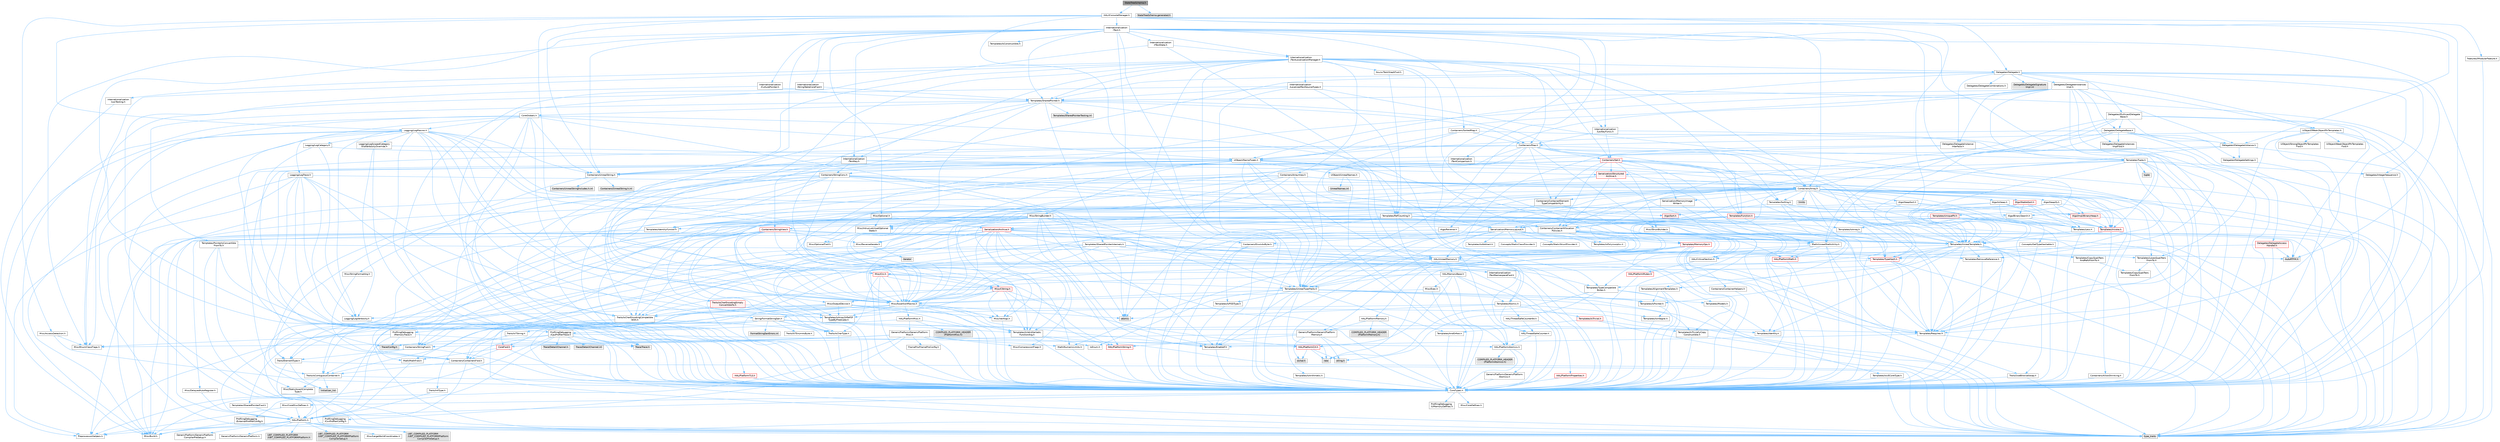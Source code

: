 digraph "StateTreeSchema.h"
{
 // INTERACTIVE_SVG=YES
 // LATEX_PDF_SIZE
  bgcolor="transparent";
  edge [fontname=Helvetica,fontsize=10,labelfontname=Helvetica,labelfontsize=10];
  node [fontname=Helvetica,fontsize=10,shape=box,height=0.2,width=0.4];
  Node1 [id="Node000001",label="StateTreeSchema.h",height=0.2,width=0.4,color="gray40", fillcolor="grey60", style="filled", fontcolor="black",tooltip=" "];
  Node1 -> Node2 [id="edge1_Node000001_Node000002",color="steelblue1",style="solid",tooltip=" "];
  Node2 [id="Node000002",label="HAL/IConsoleManager.h",height=0.2,width=0.4,color="grey40", fillcolor="white", style="filled",URL="$dd/d0d/IConsoleManager_8h.html",tooltip=" "];
  Node2 -> Node3 [id="edge2_Node000002_Node000003",color="steelblue1",style="solid",tooltip=" "];
  Node3 [id="Node000003",label="CoreTypes.h",height=0.2,width=0.4,color="grey40", fillcolor="white", style="filled",URL="$dc/dec/CoreTypes_8h.html",tooltip=" "];
  Node3 -> Node4 [id="edge3_Node000003_Node000004",color="steelblue1",style="solid",tooltip=" "];
  Node4 [id="Node000004",label="HAL/Platform.h",height=0.2,width=0.4,color="grey40", fillcolor="white", style="filled",URL="$d9/dd0/Platform_8h.html",tooltip=" "];
  Node4 -> Node5 [id="edge4_Node000004_Node000005",color="steelblue1",style="solid",tooltip=" "];
  Node5 [id="Node000005",label="Misc/Build.h",height=0.2,width=0.4,color="grey40", fillcolor="white", style="filled",URL="$d3/dbb/Build_8h.html",tooltip=" "];
  Node4 -> Node6 [id="edge5_Node000004_Node000006",color="steelblue1",style="solid",tooltip=" "];
  Node6 [id="Node000006",label="Misc/LargeWorldCoordinates.h",height=0.2,width=0.4,color="grey40", fillcolor="white", style="filled",URL="$d2/dcb/LargeWorldCoordinates_8h.html",tooltip=" "];
  Node4 -> Node7 [id="edge6_Node000004_Node000007",color="steelblue1",style="solid",tooltip=" "];
  Node7 [id="Node000007",label="type_traits",height=0.2,width=0.4,color="grey60", fillcolor="#E0E0E0", style="filled",tooltip=" "];
  Node4 -> Node8 [id="edge7_Node000004_Node000008",color="steelblue1",style="solid",tooltip=" "];
  Node8 [id="Node000008",label="PreprocessorHelpers.h",height=0.2,width=0.4,color="grey40", fillcolor="white", style="filled",URL="$db/ddb/PreprocessorHelpers_8h.html",tooltip=" "];
  Node4 -> Node9 [id="edge8_Node000004_Node000009",color="steelblue1",style="solid",tooltip=" "];
  Node9 [id="Node000009",label="UBT_COMPILED_PLATFORM\l/UBT_COMPILED_PLATFORMPlatform\lCompilerPreSetup.h",height=0.2,width=0.4,color="grey60", fillcolor="#E0E0E0", style="filled",tooltip=" "];
  Node4 -> Node10 [id="edge9_Node000004_Node000010",color="steelblue1",style="solid",tooltip=" "];
  Node10 [id="Node000010",label="GenericPlatform/GenericPlatform\lCompilerPreSetup.h",height=0.2,width=0.4,color="grey40", fillcolor="white", style="filled",URL="$d9/dc8/GenericPlatformCompilerPreSetup_8h.html",tooltip=" "];
  Node4 -> Node11 [id="edge10_Node000004_Node000011",color="steelblue1",style="solid",tooltip=" "];
  Node11 [id="Node000011",label="GenericPlatform/GenericPlatform.h",height=0.2,width=0.4,color="grey40", fillcolor="white", style="filled",URL="$d6/d84/GenericPlatform_8h.html",tooltip=" "];
  Node4 -> Node12 [id="edge11_Node000004_Node000012",color="steelblue1",style="solid",tooltip=" "];
  Node12 [id="Node000012",label="UBT_COMPILED_PLATFORM\l/UBT_COMPILED_PLATFORMPlatform.h",height=0.2,width=0.4,color="grey60", fillcolor="#E0E0E0", style="filled",tooltip=" "];
  Node4 -> Node13 [id="edge12_Node000004_Node000013",color="steelblue1",style="solid",tooltip=" "];
  Node13 [id="Node000013",label="UBT_COMPILED_PLATFORM\l/UBT_COMPILED_PLATFORMPlatform\lCompilerSetup.h",height=0.2,width=0.4,color="grey60", fillcolor="#E0E0E0", style="filled",tooltip=" "];
  Node3 -> Node14 [id="edge13_Node000003_Node000014",color="steelblue1",style="solid",tooltip=" "];
  Node14 [id="Node000014",label="ProfilingDebugging\l/UMemoryDefines.h",height=0.2,width=0.4,color="grey40", fillcolor="white", style="filled",URL="$d2/da2/UMemoryDefines_8h.html",tooltip=" "];
  Node3 -> Node15 [id="edge14_Node000003_Node000015",color="steelblue1",style="solid",tooltip=" "];
  Node15 [id="Node000015",label="Misc/CoreMiscDefines.h",height=0.2,width=0.4,color="grey40", fillcolor="white", style="filled",URL="$da/d38/CoreMiscDefines_8h.html",tooltip=" "];
  Node15 -> Node4 [id="edge15_Node000015_Node000004",color="steelblue1",style="solid",tooltip=" "];
  Node15 -> Node8 [id="edge16_Node000015_Node000008",color="steelblue1",style="solid",tooltip=" "];
  Node3 -> Node16 [id="edge17_Node000003_Node000016",color="steelblue1",style="solid",tooltip=" "];
  Node16 [id="Node000016",label="Misc/CoreDefines.h",height=0.2,width=0.4,color="grey40", fillcolor="white", style="filled",URL="$d3/dd2/CoreDefines_8h.html",tooltip=" "];
  Node2 -> Node17 [id="edge18_Node000002_Node000017",color="steelblue1",style="solid",tooltip=" "];
  Node17 [id="Node000017",label="Misc/AccessDetection.h",height=0.2,width=0.4,color="grey40", fillcolor="white", style="filled",URL="$d3/db5/AccessDetection_8h.html",tooltip=" "];
  Node17 -> Node3 [id="edge19_Node000017_Node000003",color="steelblue1",style="solid",tooltip=" "];
  Node17 -> Node18 [id="edge20_Node000017_Node000018",color="steelblue1",style="solid",tooltip=" "];
  Node18 [id="Node000018",label="Misc/EnumClassFlags.h",height=0.2,width=0.4,color="grey40", fillcolor="white", style="filled",URL="$d8/de7/EnumClassFlags_8h.html",tooltip=" "];
  Node2 -> Node19 [id="edge21_Node000002_Node000019",color="steelblue1",style="solid",tooltip=" "];
  Node19 [id="Node000019",label="Misc/AssertionMacros.h",height=0.2,width=0.4,color="grey40", fillcolor="white", style="filled",URL="$d0/dfa/AssertionMacros_8h.html",tooltip=" "];
  Node19 -> Node3 [id="edge22_Node000019_Node000003",color="steelblue1",style="solid",tooltip=" "];
  Node19 -> Node4 [id="edge23_Node000019_Node000004",color="steelblue1",style="solid",tooltip=" "];
  Node19 -> Node20 [id="edge24_Node000019_Node000020",color="steelblue1",style="solid",tooltip=" "];
  Node20 [id="Node000020",label="HAL/PlatformMisc.h",height=0.2,width=0.4,color="grey40", fillcolor="white", style="filled",URL="$d0/df5/PlatformMisc_8h.html",tooltip=" "];
  Node20 -> Node3 [id="edge25_Node000020_Node000003",color="steelblue1",style="solid",tooltip=" "];
  Node20 -> Node21 [id="edge26_Node000020_Node000021",color="steelblue1",style="solid",tooltip=" "];
  Node21 [id="Node000021",label="GenericPlatform/GenericPlatform\lMisc.h",height=0.2,width=0.4,color="grey40", fillcolor="white", style="filled",URL="$db/d9a/GenericPlatformMisc_8h.html",tooltip=" "];
  Node21 -> Node22 [id="edge27_Node000021_Node000022",color="steelblue1",style="solid",tooltip=" "];
  Node22 [id="Node000022",label="Containers/StringFwd.h",height=0.2,width=0.4,color="grey40", fillcolor="white", style="filled",URL="$df/d37/StringFwd_8h.html",tooltip=" "];
  Node22 -> Node3 [id="edge28_Node000022_Node000003",color="steelblue1",style="solid",tooltip=" "];
  Node22 -> Node23 [id="edge29_Node000022_Node000023",color="steelblue1",style="solid",tooltip=" "];
  Node23 [id="Node000023",label="Traits/ElementType.h",height=0.2,width=0.4,color="grey40", fillcolor="white", style="filled",URL="$d5/d4f/ElementType_8h.html",tooltip=" "];
  Node23 -> Node4 [id="edge30_Node000023_Node000004",color="steelblue1",style="solid",tooltip=" "];
  Node23 -> Node24 [id="edge31_Node000023_Node000024",color="steelblue1",style="solid",tooltip=" "];
  Node24 [id="Node000024",label="initializer_list",height=0.2,width=0.4,color="grey60", fillcolor="#E0E0E0", style="filled",tooltip=" "];
  Node23 -> Node7 [id="edge32_Node000023_Node000007",color="steelblue1",style="solid",tooltip=" "];
  Node22 -> Node25 [id="edge33_Node000022_Node000025",color="steelblue1",style="solid",tooltip=" "];
  Node25 [id="Node000025",label="Traits/IsContiguousContainer.h",height=0.2,width=0.4,color="grey40", fillcolor="white", style="filled",URL="$d5/d3c/IsContiguousContainer_8h.html",tooltip=" "];
  Node25 -> Node3 [id="edge34_Node000025_Node000003",color="steelblue1",style="solid",tooltip=" "];
  Node25 -> Node26 [id="edge35_Node000025_Node000026",color="steelblue1",style="solid",tooltip=" "];
  Node26 [id="Node000026",label="Misc/StaticAssertComplete\lType.h",height=0.2,width=0.4,color="grey40", fillcolor="white", style="filled",URL="$d5/d4e/StaticAssertCompleteType_8h.html",tooltip=" "];
  Node25 -> Node24 [id="edge36_Node000025_Node000024",color="steelblue1",style="solid",tooltip=" "];
  Node21 -> Node27 [id="edge37_Node000021_Node000027",color="steelblue1",style="solid",tooltip=" "];
  Node27 [id="Node000027",label="CoreFwd.h",height=0.2,width=0.4,color="red", fillcolor="#FFF0F0", style="filled",URL="$d1/d1e/CoreFwd_8h.html",tooltip=" "];
  Node27 -> Node3 [id="edge38_Node000027_Node000003",color="steelblue1",style="solid",tooltip=" "];
  Node27 -> Node28 [id="edge39_Node000027_Node000028",color="steelblue1",style="solid",tooltip=" "];
  Node28 [id="Node000028",label="Containers/ContainersFwd.h",height=0.2,width=0.4,color="grey40", fillcolor="white", style="filled",URL="$d4/d0a/ContainersFwd_8h.html",tooltip=" "];
  Node28 -> Node4 [id="edge40_Node000028_Node000004",color="steelblue1",style="solid",tooltip=" "];
  Node28 -> Node3 [id="edge41_Node000028_Node000003",color="steelblue1",style="solid",tooltip=" "];
  Node28 -> Node25 [id="edge42_Node000028_Node000025",color="steelblue1",style="solid",tooltip=" "];
  Node27 -> Node29 [id="edge43_Node000027_Node000029",color="steelblue1",style="solid",tooltip=" "];
  Node29 [id="Node000029",label="Math/MathFwd.h",height=0.2,width=0.4,color="grey40", fillcolor="white", style="filled",URL="$d2/d10/MathFwd_8h.html",tooltip=" "];
  Node29 -> Node4 [id="edge44_Node000029_Node000004",color="steelblue1",style="solid",tooltip=" "];
  Node21 -> Node3 [id="edge45_Node000021_Node000003",color="steelblue1",style="solid",tooltip=" "];
  Node21 -> Node31 [id="edge46_Node000021_Node000031",color="steelblue1",style="solid",tooltip=" "];
  Node31 [id="Node000031",label="FramePro/FrameProConfig.h",height=0.2,width=0.4,color="grey40", fillcolor="white", style="filled",URL="$d7/d90/FrameProConfig_8h.html",tooltip=" "];
  Node21 -> Node32 [id="edge47_Node000021_Node000032",color="steelblue1",style="solid",tooltip=" "];
  Node32 [id="Node000032",label="HAL/PlatformCrt.h",height=0.2,width=0.4,color="red", fillcolor="#FFF0F0", style="filled",URL="$d8/d75/PlatformCrt_8h.html",tooltip=" "];
  Node32 -> Node33 [id="edge48_Node000032_Node000033",color="steelblue1",style="solid",tooltip=" "];
  Node33 [id="Node000033",label="new",height=0.2,width=0.4,color="grey60", fillcolor="#E0E0E0", style="filled",tooltip=" "];
  Node32 -> Node34 [id="edge49_Node000032_Node000034",color="steelblue1",style="solid",tooltip=" "];
  Node34 [id="Node000034",label="wchar.h",height=0.2,width=0.4,color="grey60", fillcolor="#E0E0E0", style="filled",tooltip=" "];
  Node32 -> Node41 [id="edge50_Node000032_Node000041",color="steelblue1",style="solid",tooltip=" "];
  Node41 [id="Node000041",label="string.h",height=0.2,width=0.4,color="grey60", fillcolor="#E0E0E0", style="filled",tooltip=" "];
  Node21 -> Node42 [id="edge51_Node000021_Node000042",color="steelblue1",style="solid",tooltip=" "];
  Node42 [id="Node000042",label="Math/NumericLimits.h",height=0.2,width=0.4,color="grey40", fillcolor="white", style="filled",URL="$df/d1b/NumericLimits_8h.html",tooltip=" "];
  Node42 -> Node3 [id="edge52_Node000042_Node000003",color="steelblue1",style="solid",tooltip=" "];
  Node21 -> Node43 [id="edge53_Node000021_Node000043",color="steelblue1",style="solid",tooltip=" "];
  Node43 [id="Node000043",label="Misc/CompressionFlags.h",height=0.2,width=0.4,color="grey40", fillcolor="white", style="filled",URL="$d9/d76/CompressionFlags_8h.html",tooltip=" "];
  Node21 -> Node18 [id="edge54_Node000021_Node000018",color="steelblue1",style="solid",tooltip=" "];
  Node21 -> Node44 [id="edge55_Node000021_Node000044",color="steelblue1",style="solid",tooltip=" "];
  Node44 [id="Node000044",label="ProfilingDebugging\l/CsvProfilerConfig.h",height=0.2,width=0.4,color="grey40", fillcolor="white", style="filled",URL="$d3/d88/CsvProfilerConfig_8h.html",tooltip=" "];
  Node44 -> Node5 [id="edge56_Node000044_Node000005",color="steelblue1",style="solid",tooltip=" "];
  Node21 -> Node45 [id="edge57_Node000021_Node000045",color="steelblue1",style="solid",tooltip=" "];
  Node45 [id="Node000045",label="ProfilingDebugging\l/ExternalProfilerConfig.h",height=0.2,width=0.4,color="grey40", fillcolor="white", style="filled",URL="$d3/dbb/ExternalProfilerConfig_8h.html",tooltip=" "];
  Node45 -> Node5 [id="edge58_Node000045_Node000005",color="steelblue1",style="solid",tooltip=" "];
  Node20 -> Node46 [id="edge59_Node000020_Node000046",color="steelblue1",style="solid",tooltip=" "];
  Node46 [id="Node000046",label="COMPILED_PLATFORM_HEADER\l(PlatformMisc.h)",height=0.2,width=0.4,color="grey60", fillcolor="#E0E0E0", style="filled",tooltip=" "];
  Node20 -> Node47 [id="edge60_Node000020_Node000047",color="steelblue1",style="solid",tooltip=" "];
  Node47 [id="Node000047",label="ProfilingDebugging\l/CpuProfilerTrace.h",height=0.2,width=0.4,color="grey40", fillcolor="white", style="filled",URL="$da/dcb/CpuProfilerTrace_8h.html",tooltip=" "];
  Node47 -> Node3 [id="edge61_Node000047_Node000003",color="steelblue1",style="solid",tooltip=" "];
  Node47 -> Node28 [id="edge62_Node000047_Node000028",color="steelblue1",style="solid",tooltip=" "];
  Node47 -> Node48 [id="edge63_Node000047_Node000048",color="steelblue1",style="solid",tooltip=" "];
  Node48 [id="Node000048",label="HAL/PlatformAtomics.h",height=0.2,width=0.4,color="grey40", fillcolor="white", style="filled",URL="$d3/d36/PlatformAtomics_8h.html",tooltip=" "];
  Node48 -> Node3 [id="edge64_Node000048_Node000003",color="steelblue1",style="solid",tooltip=" "];
  Node48 -> Node49 [id="edge65_Node000048_Node000049",color="steelblue1",style="solid",tooltip=" "];
  Node49 [id="Node000049",label="GenericPlatform/GenericPlatform\lAtomics.h",height=0.2,width=0.4,color="grey40", fillcolor="white", style="filled",URL="$da/d72/GenericPlatformAtomics_8h.html",tooltip=" "];
  Node49 -> Node3 [id="edge66_Node000049_Node000003",color="steelblue1",style="solid",tooltip=" "];
  Node48 -> Node50 [id="edge67_Node000048_Node000050",color="steelblue1",style="solid",tooltip=" "];
  Node50 [id="Node000050",label="COMPILED_PLATFORM_HEADER\l(PlatformAtomics.h)",height=0.2,width=0.4,color="grey60", fillcolor="#E0E0E0", style="filled",tooltip=" "];
  Node47 -> Node8 [id="edge68_Node000047_Node000008",color="steelblue1",style="solid",tooltip=" "];
  Node47 -> Node5 [id="edge69_Node000047_Node000005",color="steelblue1",style="solid",tooltip=" "];
  Node47 -> Node51 [id="edge70_Node000047_Node000051",color="steelblue1",style="solid",tooltip=" "];
  Node51 [id="Node000051",label="Trace/Config.h",height=0.2,width=0.4,color="grey60", fillcolor="#E0E0E0", style="filled",tooltip=" "];
  Node47 -> Node52 [id="edge71_Node000047_Node000052",color="steelblue1",style="solid",tooltip=" "];
  Node52 [id="Node000052",label="Trace/Detail/Channel.h",height=0.2,width=0.4,color="grey60", fillcolor="#E0E0E0", style="filled",tooltip=" "];
  Node47 -> Node53 [id="edge72_Node000047_Node000053",color="steelblue1",style="solid",tooltip=" "];
  Node53 [id="Node000053",label="Trace/Detail/Channel.inl",height=0.2,width=0.4,color="grey60", fillcolor="#E0E0E0", style="filled",tooltip=" "];
  Node47 -> Node54 [id="edge73_Node000047_Node000054",color="steelblue1",style="solid",tooltip=" "];
  Node54 [id="Node000054",label="Trace/Trace.h",height=0.2,width=0.4,color="grey60", fillcolor="#E0E0E0", style="filled",tooltip=" "];
  Node19 -> Node8 [id="edge74_Node000019_Node000008",color="steelblue1",style="solid",tooltip=" "];
  Node19 -> Node55 [id="edge75_Node000019_Node000055",color="steelblue1",style="solid",tooltip=" "];
  Node55 [id="Node000055",label="Templates/EnableIf.h",height=0.2,width=0.4,color="grey40", fillcolor="white", style="filled",URL="$d7/d60/EnableIf_8h.html",tooltip=" "];
  Node55 -> Node3 [id="edge76_Node000055_Node000003",color="steelblue1",style="solid",tooltip=" "];
  Node19 -> Node56 [id="edge77_Node000019_Node000056",color="steelblue1",style="solid",tooltip=" "];
  Node56 [id="Node000056",label="Templates/IsArrayOrRefOf\lTypeByPredicate.h",height=0.2,width=0.4,color="grey40", fillcolor="white", style="filled",URL="$d6/da1/IsArrayOrRefOfTypeByPredicate_8h.html",tooltip=" "];
  Node56 -> Node3 [id="edge78_Node000056_Node000003",color="steelblue1",style="solid",tooltip=" "];
  Node19 -> Node57 [id="edge79_Node000019_Node000057",color="steelblue1",style="solid",tooltip=" "];
  Node57 [id="Node000057",label="Templates/IsValidVariadic\lFunctionArg.h",height=0.2,width=0.4,color="grey40", fillcolor="white", style="filled",URL="$d0/dc8/IsValidVariadicFunctionArg_8h.html",tooltip=" "];
  Node57 -> Node3 [id="edge80_Node000057_Node000003",color="steelblue1",style="solid",tooltip=" "];
  Node57 -> Node58 [id="edge81_Node000057_Node000058",color="steelblue1",style="solid",tooltip=" "];
  Node58 [id="Node000058",label="IsEnum.h",height=0.2,width=0.4,color="grey40", fillcolor="white", style="filled",URL="$d4/de5/IsEnum_8h.html",tooltip=" "];
  Node57 -> Node7 [id="edge82_Node000057_Node000007",color="steelblue1",style="solid",tooltip=" "];
  Node19 -> Node59 [id="edge83_Node000019_Node000059",color="steelblue1",style="solid",tooltip=" "];
  Node59 [id="Node000059",label="Traits/IsCharEncodingCompatible\lWith.h",height=0.2,width=0.4,color="grey40", fillcolor="white", style="filled",URL="$df/dd1/IsCharEncodingCompatibleWith_8h.html",tooltip=" "];
  Node59 -> Node7 [id="edge84_Node000059_Node000007",color="steelblue1",style="solid",tooltip=" "];
  Node59 -> Node60 [id="edge85_Node000059_Node000060",color="steelblue1",style="solid",tooltip=" "];
  Node60 [id="Node000060",label="Traits/IsCharType.h",height=0.2,width=0.4,color="grey40", fillcolor="white", style="filled",URL="$db/d51/IsCharType_8h.html",tooltip=" "];
  Node60 -> Node3 [id="edge86_Node000060_Node000003",color="steelblue1",style="solid",tooltip=" "];
  Node19 -> Node61 [id="edge87_Node000019_Node000061",color="steelblue1",style="solid",tooltip=" "];
  Node61 [id="Node000061",label="Misc/VarArgs.h",height=0.2,width=0.4,color="grey40", fillcolor="white", style="filled",URL="$d5/d6f/VarArgs_8h.html",tooltip=" "];
  Node61 -> Node3 [id="edge88_Node000061_Node000003",color="steelblue1",style="solid",tooltip=" "];
  Node19 -> Node62 [id="edge89_Node000019_Node000062",color="steelblue1",style="solid",tooltip=" "];
  Node62 [id="Node000062",label="String/FormatStringSan.h",height=0.2,width=0.4,color="grey40", fillcolor="white", style="filled",URL="$d3/d8b/FormatStringSan_8h.html",tooltip=" "];
  Node62 -> Node7 [id="edge90_Node000062_Node000007",color="steelblue1",style="solid",tooltip=" "];
  Node62 -> Node3 [id="edge91_Node000062_Node000003",color="steelblue1",style="solid",tooltip=" "];
  Node62 -> Node63 [id="edge92_Node000062_Node000063",color="steelblue1",style="solid",tooltip=" "];
  Node63 [id="Node000063",label="Templates/Requires.h",height=0.2,width=0.4,color="grey40", fillcolor="white", style="filled",URL="$dc/d96/Requires_8h.html",tooltip=" "];
  Node63 -> Node55 [id="edge93_Node000063_Node000055",color="steelblue1",style="solid",tooltip=" "];
  Node63 -> Node7 [id="edge94_Node000063_Node000007",color="steelblue1",style="solid",tooltip=" "];
  Node62 -> Node64 [id="edge95_Node000062_Node000064",color="steelblue1",style="solid",tooltip=" "];
  Node64 [id="Node000064",label="Templates/Identity.h",height=0.2,width=0.4,color="grey40", fillcolor="white", style="filled",URL="$d0/dd5/Identity_8h.html",tooltip=" "];
  Node62 -> Node57 [id="edge96_Node000062_Node000057",color="steelblue1",style="solid",tooltip=" "];
  Node62 -> Node60 [id="edge97_Node000062_Node000060",color="steelblue1",style="solid",tooltip=" "];
  Node62 -> Node65 [id="edge98_Node000062_Node000065",color="steelblue1",style="solid",tooltip=" "];
  Node65 [id="Node000065",label="Traits/IsTEnumAsByte.h",height=0.2,width=0.4,color="grey40", fillcolor="white", style="filled",URL="$d1/de6/IsTEnumAsByte_8h.html",tooltip=" "];
  Node62 -> Node66 [id="edge99_Node000062_Node000066",color="steelblue1",style="solid",tooltip=" "];
  Node66 [id="Node000066",label="Traits/IsTString.h",height=0.2,width=0.4,color="grey40", fillcolor="white", style="filled",URL="$d0/df8/IsTString_8h.html",tooltip=" "];
  Node66 -> Node28 [id="edge100_Node000066_Node000028",color="steelblue1",style="solid",tooltip=" "];
  Node62 -> Node28 [id="edge101_Node000062_Node000028",color="steelblue1",style="solid",tooltip=" "];
  Node62 -> Node67 [id="edge102_Node000062_Node000067",color="steelblue1",style="solid",tooltip=" "];
  Node67 [id="Node000067",label="FormatStringSanErrors.inl",height=0.2,width=0.4,color="grey60", fillcolor="#E0E0E0", style="filled",tooltip=" "];
  Node19 -> Node68 [id="edge103_Node000019_Node000068",color="steelblue1",style="solid",tooltip=" "];
  Node68 [id="Node000068",label="atomic",height=0.2,width=0.4,color="grey60", fillcolor="#E0E0E0", style="filled",tooltip=" "];
  Node2 -> Node69 [id="edge104_Node000002_Node000069",color="steelblue1",style="solid",tooltip=" "];
  Node69 [id="Node000069",label="Templates/UnrealTemplate.h",height=0.2,width=0.4,color="grey40", fillcolor="white", style="filled",URL="$d4/d24/UnrealTemplate_8h.html",tooltip=" "];
  Node69 -> Node3 [id="edge105_Node000069_Node000003",color="steelblue1",style="solid",tooltip=" "];
  Node69 -> Node70 [id="edge106_Node000069_Node000070",color="steelblue1",style="solid",tooltip=" "];
  Node70 [id="Node000070",label="Templates/IsPointer.h",height=0.2,width=0.4,color="grey40", fillcolor="white", style="filled",URL="$d7/d05/IsPointer_8h.html",tooltip=" "];
  Node70 -> Node3 [id="edge107_Node000070_Node000003",color="steelblue1",style="solid",tooltip=" "];
  Node69 -> Node71 [id="edge108_Node000069_Node000071",color="steelblue1",style="solid",tooltip=" "];
  Node71 [id="Node000071",label="HAL/UnrealMemory.h",height=0.2,width=0.4,color="grey40", fillcolor="white", style="filled",URL="$d9/d96/UnrealMemory_8h.html",tooltip=" "];
  Node71 -> Node3 [id="edge109_Node000071_Node000003",color="steelblue1",style="solid",tooltip=" "];
  Node71 -> Node72 [id="edge110_Node000071_Node000072",color="steelblue1",style="solid",tooltip=" "];
  Node72 [id="Node000072",label="GenericPlatform/GenericPlatform\lMemory.h",height=0.2,width=0.4,color="grey40", fillcolor="white", style="filled",URL="$dd/d22/GenericPlatformMemory_8h.html",tooltip=" "];
  Node72 -> Node27 [id="edge111_Node000072_Node000027",color="steelblue1",style="solid",tooltip=" "];
  Node72 -> Node3 [id="edge112_Node000072_Node000003",color="steelblue1",style="solid",tooltip=" "];
  Node72 -> Node73 [id="edge113_Node000072_Node000073",color="steelblue1",style="solid",tooltip=" "];
  Node73 [id="Node000073",label="HAL/PlatformString.h",height=0.2,width=0.4,color="red", fillcolor="#FFF0F0", style="filled",URL="$db/db5/PlatformString_8h.html",tooltip=" "];
  Node73 -> Node3 [id="edge114_Node000073_Node000003",color="steelblue1",style="solid",tooltip=" "];
  Node72 -> Node41 [id="edge115_Node000072_Node000041",color="steelblue1",style="solid",tooltip=" "];
  Node72 -> Node34 [id="edge116_Node000072_Node000034",color="steelblue1",style="solid",tooltip=" "];
  Node71 -> Node75 [id="edge117_Node000071_Node000075",color="steelblue1",style="solid",tooltip=" "];
  Node75 [id="Node000075",label="HAL/MemoryBase.h",height=0.2,width=0.4,color="grey40", fillcolor="white", style="filled",URL="$d6/d9f/MemoryBase_8h.html",tooltip=" "];
  Node75 -> Node3 [id="edge118_Node000075_Node000003",color="steelblue1",style="solid",tooltip=" "];
  Node75 -> Node48 [id="edge119_Node000075_Node000048",color="steelblue1",style="solid",tooltip=" "];
  Node75 -> Node32 [id="edge120_Node000075_Node000032",color="steelblue1",style="solid",tooltip=" "];
  Node75 -> Node76 [id="edge121_Node000075_Node000076",color="steelblue1",style="solid",tooltip=" "];
  Node76 [id="Node000076",label="Misc/Exec.h",height=0.2,width=0.4,color="grey40", fillcolor="white", style="filled",URL="$de/ddb/Exec_8h.html",tooltip=" "];
  Node76 -> Node3 [id="edge122_Node000076_Node000003",color="steelblue1",style="solid",tooltip=" "];
  Node76 -> Node19 [id="edge123_Node000076_Node000019",color="steelblue1",style="solid",tooltip=" "];
  Node75 -> Node77 [id="edge124_Node000075_Node000077",color="steelblue1",style="solid",tooltip=" "];
  Node77 [id="Node000077",label="Misc/OutputDevice.h",height=0.2,width=0.4,color="grey40", fillcolor="white", style="filled",URL="$d7/d32/OutputDevice_8h.html",tooltip=" "];
  Node77 -> Node27 [id="edge125_Node000077_Node000027",color="steelblue1",style="solid",tooltip=" "];
  Node77 -> Node3 [id="edge126_Node000077_Node000003",color="steelblue1",style="solid",tooltip=" "];
  Node77 -> Node78 [id="edge127_Node000077_Node000078",color="steelblue1",style="solid",tooltip=" "];
  Node78 [id="Node000078",label="Logging/LogVerbosity.h",height=0.2,width=0.4,color="grey40", fillcolor="white", style="filled",URL="$d2/d8f/LogVerbosity_8h.html",tooltip=" "];
  Node78 -> Node3 [id="edge128_Node000078_Node000003",color="steelblue1",style="solid",tooltip=" "];
  Node77 -> Node61 [id="edge129_Node000077_Node000061",color="steelblue1",style="solid",tooltip=" "];
  Node77 -> Node56 [id="edge130_Node000077_Node000056",color="steelblue1",style="solid",tooltip=" "];
  Node77 -> Node57 [id="edge131_Node000077_Node000057",color="steelblue1",style="solid",tooltip=" "];
  Node77 -> Node59 [id="edge132_Node000077_Node000059",color="steelblue1",style="solid",tooltip=" "];
  Node75 -> Node79 [id="edge133_Node000075_Node000079",color="steelblue1",style="solid",tooltip=" "];
  Node79 [id="Node000079",label="Templates/Atomic.h",height=0.2,width=0.4,color="grey40", fillcolor="white", style="filled",URL="$d3/d91/Atomic_8h.html",tooltip=" "];
  Node79 -> Node80 [id="edge134_Node000079_Node000080",color="steelblue1",style="solid",tooltip=" "];
  Node80 [id="Node000080",label="HAL/ThreadSafeCounter.h",height=0.2,width=0.4,color="grey40", fillcolor="white", style="filled",URL="$dc/dc9/ThreadSafeCounter_8h.html",tooltip=" "];
  Node80 -> Node3 [id="edge135_Node000080_Node000003",color="steelblue1",style="solid",tooltip=" "];
  Node80 -> Node48 [id="edge136_Node000080_Node000048",color="steelblue1",style="solid",tooltip=" "];
  Node79 -> Node81 [id="edge137_Node000079_Node000081",color="steelblue1",style="solid",tooltip=" "];
  Node81 [id="Node000081",label="HAL/ThreadSafeCounter64.h",height=0.2,width=0.4,color="grey40", fillcolor="white", style="filled",URL="$d0/d12/ThreadSafeCounter64_8h.html",tooltip=" "];
  Node81 -> Node3 [id="edge138_Node000081_Node000003",color="steelblue1",style="solid",tooltip=" "];
  Node81 -> Node80 [id="edge139_Node000081_Node000080",color="steelblue1",style="solid",tooltip=" "];
  Node79 -> Node82 [id="edge140_Node000079_Node000082",color="steelblue1",style="solid",tooltip=" "];
  Node82 [id="Node000082",label="Templates/IsIntegral.h",height=0.2,width=0.4,color="grey40", fillcolor="white", style="filled",URL="$da/d64/IsIntegral_8h.html",tooltip=" "];
  Node82 -> Node3 [id="edge141_Node000082_Node000003",color="steelblue1",style="solid",tooltip=" "];
  Node79 -> Node83 [id="edge142_Node000079_Node000083",color="steelblue1",style="solid",tooltip=" "];
  Node83 [id="Node000083",label="Templates/IsTrivial.h",height=0.2,width=0.4,color="red", fillcolor="#FFF0F0", style="filled",URL="$da/d4c/IsTrivial_8h.html",tooltip=" "];
  Node83 -> Node84 [id="edge143_Node000083_Node000084",color="steelblue1",style="solid",tooltip=" "];
  Node84 [id="Node000084",label="Templates/AndOrNot.h",height=0.2,width=0.4,color="grey40", fillcolor="white", style="filled",URL="$db/d0a/AndOrNot_8h.html",tooltip=" "];
  Node84 -> Node3 [id="edge144_Node000084_Node000003",color="steelblue1",style="solid",tooltip=" "];
  Node83 -> Node85 [id="edge145_Node000083_Node000085",color="steelblue1",style="solid",tooltip=" "];
  Node85 [id="Node000085",label="Templates/IsTriviallyCopy\lConstructible.h",height=0.2,width=0.4,color="grey40", fillcolor="white", style="filled",URL="$d3/d78/IsTriviallyCopyConstructible_8h.html",tooltip=" "];
  Node85 -> Node3 [id="edge146_Node000085_Node000003",color="steelblue1",style="solid",tooltip=" "];
  Node85 -> Node7 [id="edge147_Node000085_Node000007",color="steelblue1",style="solid",tooltip=" "];
  Node83 -> Node7 [id="edge148_Node000083_Node000007",color="steelblue1",style="solid",tooltip=" "];
  Node79 -> Node87 [id="edge149_Node000079_Node000087",color="steelblue1",style="solid",tooltip=" "];
  Node87 [id="Node000087",label="Traits/IntType.h",height=0.2,width=0.4,color="grey40", fillcolor="white", style="filled",URL="$d7/deb/IntType_8h.html",tooltip=" "];
  Node87 -> Node4 [id="edge150_Node000087_Node000004",color="steelblue1",style="solid",tooltip=" "];
  Node79 -> Node68 [id="edge151_Node000079_Node000068",color="steelblue1",style="solid",tooltip=" "];
  Node71 -> Node88 [id="edge152_Node000071_Node000088",color="steelblue1",style="solid",tooltip=" "];
  Node88 [id="Node000088",label="HAL/PlatformMemory.h",height=0.2,width=0.4,color="grey40", fillcolor="white", style="filled",URL="$de/d68/PlatformMemory_8h.html",tooltip=" "];
  Node88 -> Node3 [id="edge153_Node000088_Node000003",color="steelblue1",style="solid",tooltip=" "];
  Node88 -> Node72 [id="edge154_Node000088_Node000072",color="steelblue1",style="solid",tooltip=" "];
  Node88 -> Node89 [id="edge155_Node000088_Node000089",color="steelblue1",style="solid",tooltip=" "];
  Node89 [id="Node000089",label="COMPILED_PLATFORM_HEADER\l(PlatformMemory.h)",height=0.2,width=0.4,color="grey60", fillcolor="#E0E0E0", style="filled",tooltip=" "];
  Node71 -> Node90 [id="edge156_Node000071_Node000090",color="steelblue1",style="solid",tooltip=" "];
  Node90 [id="Node000090",label="ProfilingDebugging\l/MemoryTrace.h",height=0.2,width=0.4,color="grey40", fillcolor="white", style="filled",URL="$da/dd7/MemoryTrace_8h.html",tooltip=" "];
  Node90 -> Node4 [id="edge157_Node000090_Node000004",color="steelblue1",style="solid",tooltip=" "];
  Node90 -> Node18 [id="edge158_Node000090_Node000018",color="steelblue1",style="solid",tooltip=" "];
  Node90 -> Node51 [id="edge159_Node000090_Node000051",color="steelblue1",style="solid",tooltip=" "];
  Node90 -> Node54 [id="edge160_Node000090_Node000054",color="steelblue1",style="solid",tooltip=" "];
  Node71 -> Node70 [id="edge161_Node000071_Node000070",color="steelblue1",style="solid",tooltip=" "];
  Node69 -> Node91 [id="edge162_Node000069_Node000091",color="steelblue1",style="solid",tooltip=" "];
  Node91 [id="Node000091",label="Templates/CopyQualifiers\lAndRefsFromTo.h",height=0.2,width=0.4,color="grey40", fillcolor="white", style="filled",URL="$d3/db3/CopyQualifiersAndRefsFromTo_8h.html",tooltip=" "];
  Node91 -> Node92 [id="edge163_Node000091_Node000092",color="steelblue1",style="solid",tooltip=" "];
  Node92 [id="Node000092",label="Templates/CopyQualifiers\lFromTo.h",height=0.2,width=0.4,color="grey40", fillcolor="white", style="filled",URL="$d5/db4/CopyQualifiersFromTo_8h.html",tooltip=" "];
  Node69 -> Node93 [id="edge164_Node000069_Node000093",color="steelblue1",style="solid",tooltip=" "];
  Node93 [id="Node000093",label="Templates/UnrealTypeTraits.h",height=0.2,width=0.4,color="grey40", fillcolor="white", style="filled",URL="$d2/d2d/UnrealTypeTraits_8h.html",tooltip=" "];
  Node93 -> Node3 [id="edge165_Node000093_Node000003",color="steelblue1",style="solid",tooltip=" "];
  Node93 -> Node70 [id="edge166_Node000093_Node000070",color="steelblue1",style="solid",tooltip=" "];
  Node93 -> Node19 [id="edge167_Node000093_Node000019",color="steelblue1",style="solid",tooltip=" "];
  Node93 -> Node84 [id="edge168_Node000093_Node000084",color="steelblue1",style="solid",tooltip=" "];
  Node93 -> Node55 [id="edge169_Node000093_Node000055",color="steelblue1",style="solid",tooltip=" "];
  Node93 -> Node94 [id="edge170_Node000093_Node000094",color="steelblue1",style="solid",tooltip=" "];
  Node94 [id="Node000094",label="Templates/IsArithmetic.h",height=0.2,width=0.4,color="grey40", fillcolor="white", style="filled",URL="$d2/d5d/IsArithmetic_8h.html",tooltip=" "];
  Node94 -> Node3 [id="edge171_Node000094_Node000003",color="steelblue1",style="solid",tooltip=" "];
  Node93 -> Node58 [id="edge172_Node000093_Node000058",color="steelblue1",style="solid",tooltip=" "];
  Node93 -> Node95 [id="edge173_Node000093_Node000095",color="steelblue1",style="solid",tooltip=" "];
  Node95 [id="Node000095",label="Templates/Models.h",height=0.2,width=0.4,color="grey40", fillcolor="white", style="filled",URL="$d3/d0c/Models_8h.html",tooltip=" "];
  Node95 -> Node64 [id="edge174_Node000095_Node000064",color="steelblue1",style="solid",tooltip=" "];
  Node93 -> Node96 [id="edge175_Node000093_Node000096",color="steelblue1",style="solid",tooltip=" "];
  Node96 [id="Node000096",label="Templates/IsPODType.h",height=0.2,width=0.4,color="grey40", fillcolor="white", style="filled",URL="$d7/db1/IsPODType_8h.html",tooltip=" "];
  Node96 -> Node3 [id="edge176_Node000096_Node000003",color="steelblue1",style="solid",tooltip=" "];
  Node93 -> Node97 [id="edge177_Node000093_Node000097",color="steelblue1",style="solid",tooltip=" "];
  Node97 [id="Node000097",label="Templates/IsUECoreType.h",height=0.2,width=0.4,color="grey40", fillcolor="white", style="filled",URL="$d1/db8/IsUECoreType_8h.html",tooltip=" "];
  Node97 -> Node3 [id="edge178_Node000097_Node000003",color="steelblue1",style="solid",tooltip=" "];
  Node97 -> Node7 [id="edge179_Node000097_Node000007",color="steelblue1",style="solid",tooltip=" "];
  Node93 -> Node85 [id="edge180_Node000093_Node000085",color="steelblue1",style="solid",tooltip=" "];
  Node69 -> Node98 [id="edge181_Node000069_Node000098",color="steelblue1",style="solid",tooltip=" "];
  Node98 [id="Node000098",label="Templates/RemoveReference.h",height=0.2,width=0.4,color="grey40", fillcolor="white", style="filled",URL="$da/dbe/RemoveReference_8h.html",tooltip=" "];
  Node98 -> Node3 [id="edge182_Node000098_Node000003",color="steelblue1",style="solid",tooltip=" "];
  Node69 -> Node63 [id="edge183_Node000069_Node000063",color="steelblue1",style="solid",tooltip=" "];
  Node69 -> Node99 [id="edge184_Node000069_Node000099",color="steelblue1",style="solid",tooltip=" "];
  Node99 [id="Node000099",label="Templates/TypeCompatible\lBytes.h",height=0.2,width=0.4,color="grey40", fillcolor="white", style="filled",URL="$df/d0a/TypeCompatibleBytes_8h.html",tooltip=" "];
  Node99 -> Node3 [id="edge185_Node000099_Node000003",color="steelblue1",style="solid",tooltip=" "];
  Node99 -> Node41 [id="edge186_Node000099_Node000041",color="steelblue1",style="solid",tooltip=" "];
  Node99 -> Node33 [id="edge187_Node000099_Node000033",color="steelblue1",style="solid",tooltip=" "];
  Node99 -> Node7 [id="edge188_Node000099_Node000007",color="steelblue1",style="solid",tooltip=" "];
  Node69 -> Node64 [id="edge189_Node000069_Node000064",color="steelblue1",style="solid",tooltip=" "];
  Node69 -> Node25 [id="edge190_Node000069_Node000025",color="steelblue1",style="solid",tooltip=" "];
  Node69 -> Node100 [id="edge191_Node000069_Node000100",color="steelblue1",style="solid",tooltip=" "];
  Node100 [id="Node000100",label="Traits/UseBitwiseSwap.h",height=0.2,width=0.4,color="grey40", fillcolor="white", style="filled",URL="$db/df3/UseBitwiseSwap_8h.html",tooltip=" "];
  Node100 -> Node3 [id="edge192_Node000100_Node000003",color="steelblue1",style="solid",tooltip=" "];
  Node100 -> Node7 [id="edge193_Node000100_Node000007",color="steelblue1",style="solid",tooltip=" "];
  Node69 -> Node7 [id="edge194_Node000069_Node000007",color="steelblue1",style="solid",tooltip=" "];
  Node2 -> Node101 [id="edge195_Node000002_Node000101",color="steelblue1",style="solid",tooltip=" "];
  Node101 [id="Node000101",label="Containers/UnrealString.h",height=0.2,width=0.4,color="grey40", fillcolor="white", style="filled",URL="$d5/dba/UnrealString_8h.html",tooltip=" "];
  Node101 -> Node102 [id="edge196_Node000101_Node000102",color="steelblue1",style="solid",tooltip=" "];
  Node102 [id="Node000102",label="Containers/UnrealStringIncludes.h.inl",height=0.2,width=0.4,color="grey60", fillcolor="#E0E0E0", style="filled",tooltip=" "];
  Node101 -> Node103 [id="edge197_Node000101_Node000103",color="steelblue1",style="solid",tooltip=" "];
  Node103 [id="Node000103",label="Containers/UnrealString.h.inl",height=0.2,width=0.4,color="grey60", fillcolor="#E0E0E0", style="filled",tooltip=" "];
  Node101 -> Node104 [id="edge198_Node000101_Node000104",color="steelblue1",style="solid",tooltip=" "];
  Node104 [id="Node000104",label="Misc/StringFormatArg.h",height=0.2,width=0.4,color="grey40", fillcolor="white", style="filled",URL="$d2/d16/StringFormatArg_8h.html",tooltip=" "];
  Node104 -> Node28 [id="edge199_Node000104_Node000028",color="steelblue1",style="solid",tooltip=" "];
  Node2 -> Node105 [id="edge200_Node000002_Node000105",color="steelblue1",style="solid",tooltip=" "];
  Node105 [id="Node000105",label="Logging/LogMacros.h",height=0.2,width=0.4,color="grey40", fillcolor="white", style="filled",URL="$d0/d16/LogMacros_8h.html",tooltip=" "];
  Node105 -> Node101 [id="edge201_Node000105_Node000101",color="steelblue1",style="solid",tooltip=" "];
  Node105 -> Node3 [id="edge202_Node000105_Node000003",color="steelblue1",style="solid",tooltip=" "];
  Node105 -> Node8 [id="edge203_Node000105_Node000008",color="steelblue1",style="solid",tooltip=" "];
  Node105 -> Node106 [id="edge204_Node000105_Node000106",color="steelblue1",style="solid",tooltip=" "];
  Node106 [id="Node000106",label="Logging/LogCategory.h",height=0.2,width=0.4,color="grey40", fillcolor="white", style="filled",URL="$d9/d36/LogCategory_8h.html",tooltip=" "];
  Node106 -> Node3 [id="edge205_Node000106_Node000003",color="steelblue1",style="solid",tooltip=" "];
  Node106 -> Node78 [id="edge206_Node000106_Node000078",color="steelblue1",style="solid",tooltip=" "];
  Node106 -> Node107 [id="edge207_Node000106_Node000107",color="steelblue1",style="solid",tooltip=" "];
  Node107 [id="Node000107",label="UObject/NameTypes.h",height=0.2,width=0.4,color="grey40", fillcolor="white", style="filled",URL="$d6/d35/NameTypes_8h.html",tooltip=" "];
  Node107 -> Node3 [id="edge208_Node000107_Node000003",color="steelblue1",style="solid",tooltip=" "];
  Node107 -> Node19 [id="edge209_Node000107_Node000019",color="steelblue1",style="solid",tooltip=" "];
  Node107 -> Node71 [id="edge210_Node000107_Node000071",color="steelblue1",style="solid",tooltip=" "];
  Node107 -> Node93 [id="edge211_Node000107_Node000093",color="steelblue1",style="solid",tooltip=" "];
  Node107 -> Node69 [id="edge212_Node000107_Node000069",color="steelblue1",style="solid",tooltip=" "];
  Node107 -> Node101 [id="edge213_Node000107_Node000101",color="steelblue1",style="solid",tooltip=" "];
  Node107 -> Node108 [id="edge214_Node000107_Node000108",color="steelblue1",style="solid",tooltip=" "];
  Node108 [id="Node000108",label="HAL/CriticalSection.h",height=0.2,width=0.4,color="grey40", fillcolor="white", style="filled",URL="$d6/d90/CriticalSection_8h.html",tooltip=" "];
  Node108 -> Node109 [id="edge215_Node000108_Node000109",color="steelblue1",style="solid",tooltip=" "];
  Node109 [id="Node000109",label="HAL/PlatformMutex.h",height=0.2,width=0.4,color="red", fillcolor="#FFF0F0", style="filled",URL="$d9/d0b/PlatformMutex_8h.html",tooltip=" "];
  Node109 -> Node3 [id="edge216_Node000109_Node000003",color="steelblue1",style="solid",tooltip=" "];
  Node107 -> Node111 [id="edge217_Node000107_Node000111",color="steelblue1",style="solid",tooltip=" "];
  Node111 [id="Node000111",label="Containers/StringConv.h",height=0.2,width=0.4,color="grey40", fillcolor="white", style="filled",URL="$d3/ddf/StringConv_8h.html",tooltip=" "];
  Node111 -> Node3 [id="edge218_Node000111_Node000003",color="steelblue1",style="solid",tooltip=" "];
  Node111 -> Node19 [id="edge219_Node000111_Node000019",color="steelblue1",style="solid",tooltip=" "];
  Node111 -> Node112 [id="edge220_Node000111_Node000112",color="steelblue1",style="solid",tooltip=" "];
  Node112 [id="Node000112",label="Containers/ContainerAllocation\lPolicies.h",height=0.2,width=0.4,color="grey40", fillcolor="white", style="filled",URL="$d7/dff/ContainerAllocationPolicies_8h.html",tooltip=" "];
  Node112 -> Node3 [id="edge221_Node000112_Node000003",color="steelblue1",style="solid",tooltip=" "];
  Node112 -> Node113 [id="edge222_Node000112_Node000113",color="steelblue1",style="solid",tooltip=" "];
  Node113 [id="Node000113",label="Containers/ContainerHelpers.h",height=0.2,width=0.4,color="grey40", fillcolor="white", style="filled",URL="$d7/d33/ContainerHelpers_8h.html",tooltip=" "];
  Node113 -> Node3 [id="edge223_Node000113_Node000003",color="steelblue1",style="solid",tooltip=" "];
  Node112 -> Node112 [id="edge224_Node000112_Node000112",color="steelblue1",style="solid",tooltip=" "];
  Node112 -> Node114 [id="edge225_Node000112_Node000114",color="steelblue1",style="solid",tooltip=" "];
  Node114 [id="Node000114",label="HAL/PlatformMath.h",height=0.2,width=0.4,color="red", fillcolor="#FFF0F0", style="filled",URL="$dc/d53/PlatformMath_8h.html",tooltip=" "];
  Node114 -> Node3 [id="edge226_Node000114_Node000003",color="steelblue1",style="solid",tooltip=" "];
  Node112 -> Node71 [id="edge227_Node000112_Node000071",color="steelblue1",style="solid",tooltip=" "];
  Node112 -> Node42 [id="edge228_Node000112_Node000042",color="steelblue1",style="solid",tooltip=" "];
  Node112 -> Node19 [id="edge229_Node000112_Node000019",color="steelblue1",style="solid",tooltip=" "];
  Node112 -> Node122 [id="edge230_Node000112_Node000122",color="steelblue1",style="solid",tooltip=" "];
  Node122 [id="Node000122",label="Templates/IsPolymorphic.h",height=0.2,width=0.4,color="grey40", fillcolor="white", style="filled",URL="$dc/d20/IsPolymorphic_8h.html",tooltip=" "];
  Node112 -> Node123 [id="edge231_Node000112_Node000123",color="steelblue1",style="solid",tooltip=" "];
  Node123 [id="Node000123",label="Templates/MemoryOps.h",height=0.2,width=0.4,color="red", fillcolor="#FFF0F0", style="filled",URL="$db/dea/MemoryOps_8h.html",tooltip=" "];
  Node123 -> Node3 [id="edge232_Node000123_Node000003",color="steelblue1",style="solid",tooltip=" "];
  Node123 -> Node71 [id="edge233_Node000123_Node000071",color="steelblue1",style="solid",tooltip=" "];
  Node123 -> Node85 [id="edge234_Node000123_Node000085",color="steelblue1",style="solid",tooltip=" "];
  Node123 -> Node63 [id="edge235_Node000123_Node000063",color="steelblue1",style="solid",tooltip=" "];
  Node123 -> Node93 [id="edge236_Node000123_Node000093",color="steelblue1",style="solid",tooltip=" "];
  Node123 -> Node100 [id="edge237_Node000123_Node000100",color="steelblue1",style="solid",tooltip=" "];
  Node123 -> Node33 [id="edge238_Node000123_Node000033",color="steelblue1",style="solid",tooltip=" "];
  Node123 -> Node7 [id="edge239_Node000123_Node000007",color="steelblue1",style="solid",tooltip=" "];
  Node112 -> Node99 [id="edge240_Node000112_Node000099",color="steelblue1",style="solid",tooltip=" "];
  Node112 -> Node7 [id="edge241_Node000112_Node000007",color="steelblue1",style="solid",tooltip=" "];
  Node111 -> Node124 [id="edge242_Node000111_Node000124",color="steelblue1",style="solid",tooltip=" "];
  Node124 [id="Node000124",label="Containers/Array.h",height=0.2,width=0.4,color="grey40", fillcolor="white", style="filled",URL="$df/dd0/Array_8h.html",tooltip=" "];
  Node124 -> Node3 [id="edge243_Node000124_Node000003",color="steelblue1",style="solid",tooltip=" "];
  Node124 -> Node19 [id="edge244_Node000124_Node000019",color="steelblue1",style="solid",tooltip=" "];
  Node124 -> Node125 [id="edge245_Node000124_Node000125",color="steelblue1",style="solid",tooltip=" "];
  Node125 [id="Node000125",label="Misc/IntrusiveUnsetOptional\lState.h",height=0.2,width=0.4,color="grey40", fillcolor="white", style="filled",URL="$d2/d0a/IntrusiveUnsetOptionalState_8h.html",tooltip=" "];
  Node125 -> Node126 [id="edge246_Node000125_Node000126",color="steelblue1",style="solid",tooltip=" "];
  Node126 [id="Node000126",label="Misc/OptionalFwd.h",height=0.2,width=0.4,color="grey40", fillcolor="white", style="filled",URL="$dc/d50/OptionalFwd_8h.html",tooltip=" "];
  Node124 -> Node127 [id="edge247_Node000124_Node000127",color="steelblue1",style="solid",tooltip=" "];
  Node127 [id="Node000127",label="Misc/ReverseIterate.h",height=0.2,width=0.4,color="grey40", fillcolor="white", style="filled",URL="$db/de3/ReverseIterate_8h.html",tooltip=" "];
  Node127 -> Node4 [id="edge248_Node000127_Node000004",color="steelblue1",style="solid",tooltip=" "];
  Node127 -> Node128 [id="edge249_Node000127_Node000128",color="steelblue1",style="solid",tooltip=" "];
  Node128 [id="Node000128",label="iterator",height=0.2,width=0.4,color="grey60", fillcolor="#E0E0E0", style="filled",tooltip=" "];
  Node124 -> Node71 [id="edge250_Node000124_Node000071",color="steelblue1",style="solid",tooltip=" "];
  Node124 -> Node93 [id="edge251_Node000124_Node000093",color="steelblue1",style="solid",tooltip=" "];
  Node124 -> Node69 [id="edge252_Node000124_Node000069",color="steelblue1",style="solid",tooltip=" "];
  Node124 -> Node129 [id="edge253_Node000124_Node000129",color="steelblue1",style="solid",tooltip=" "];
  Node129 [id="Node000129",label="Containers/AllowShrinking.h",height=0.2,width=0.4,color="grey40", fillcolor="white", style="filled",URL="$d7/d1a/AllowShrinking_8h.html",tooltip=" "];
  Node129 -> Node3 [id="edge254_Node000129_Node000003",color="steelblue1",style="solid",tooltip=" "];
  Node124 -> Node112 [id="edge255_Node000124_Node000112",color="steelblue1",style="solid",tooltip=" "];
  Node124 -> Node130 [id="edge256_Node000124_Node000130",color="steelblue1",style="solid",tooltip=" "];
  Node130 [id="Node000130",label="Containers/ContainerElement\lTypeCompatibility.h",height=0.2,width=0.4,color="grey40", fillcolor="white", style="filled",URL="$df/ddf/ContainerElementTypeCompatibility_8h.html",tooltip=" "];
  Node130 -> Node3 [id="edge257_Node000130_Node000003",color="steelblue1",style="solid",tooltip=" "];
  Node130 -> Node93 [id="edge258_Node000130_Node000093",color="steelblue1",style="solid",tooltip=" "];
  Node124 -> Node131 [id="edge259_Node000124_Node000131",color="steelblue1",style="solid",tooltip=" "];
  Node131 [id="Node000131",label="Serialization/Archive.h",height=0.2,width=0.4,color="red", fillcolor="#FFF0F0", style="filled",URL="$d7/d3b/Archive_8h.html",tooltip=" "];
  Node131 -> Node27 [id="edge260_Node000131_Node000027",color="steelblue1",style="solid",tooltip=" "];
  Node131 -> Node3 [id="edge261_Node000131_Node000003",color="steelblue1",style="solid",tooltip=" "];
  Node131 -> Node132 [id="edge262_Node000131_Node000132",color="steelblue1",style="solid",tooltip=" "];
  Node132 [id="Node000132",label="HAL/PlatformProperties.h",height=0.2,width=0.4,color="red", fillcolor="#FFF0F0", style="filled",URL="$d9/db0/PlatformProperties_8h.html",tooltip=" "];
  Node132 -> Node3 [id="edge263_Node000132_Node000003",color="steelblue1",style="solid",tooltip=" "];
  Node131 -> Node135 [id="edge264_Node000131_Node000135",color="steelblue1",style="solid",tooltip=" "];
  Node135 [id="Node000135",label="Internationalization\l/TextNamespaceFwd.h",height=0.2,width=0.4,color="grey40", fillcolor="white", style="filled",URL="$d8/d97/TextNamespaceFwd_8h.html",tooltip=" "];
  Node135 -> Node3 [id="edge265_Node000135_Node000003",color="steelblue1",style="solid",tooltip=" "];
  Node131 -> Node29 [id="edge266_Node000131_Node000029",color="steelblue1",style="solid",tooltip=" "];
  Node131 -> Node19 [id="edge267_Node000131_Node000019",color="steelblue1",style="solid",tooltip=" "];
  Node131 -> Node5 [id="edge268_Node000131_Node000005",color="steelblue1",style="solid",tooltip=" "];
  Node131 -> Node43 [id="edge269_Node000131_Node000043",color="steelblue1",style="solid",tooltip=" "];
  Node131 -> Node61 [id="edge270_Node000131_Node000061",color="steelblue1",style="solid",tooltip=" "];
  Node131 -> Node55 [id="edge271_Node000131_Node000055",color="steelblue1",style="solid",tooltip=" "];
  Node131 -> Node56 [id="edge272_Node000131_Node000056",color="steelblue1",style="solid",tooltip=" "];
  Node131 -> Node57 [id="edge273_Node000131_Node000057",color="steelblue1",style="solid",tooltip=" "];
  Node131 -> Node69 [id="edge274_Node000131_Node000069",color="steelblue1",style="solid",tooltip=" "];
  Node131 -> Node59 [id="edge275_Node000131_Node000059",color="steelblue1",style="solid",tooltip=" "];
  Node124 -> Node141 [id="edge276_Node000124_Node000141",color="steelblue1",style="solid",tooltip=" "];
  Node141 [id="Node000141",label="Serialization/MemoryImage\lWriter.h",height=0.2,width=0.4,color="grey40", fillcolor="white", style="filled",URL="$d0/d08/MemoryImageWriter_8h.html",tooltip=" "];
  Node141 -> Node3 [id="edge277_Node000141_Node000003",color="steelblue1",style="solid",tooltip=" "];
  Node141 -> Node142 [id="edge278_Node000141_Node000142",color="steelblue1",style="solid",tooltip=" "];
  Node142 [id="Node000142",label="Serialization/MemoryLayout.h",height=0.2,width=0.4,color="grey40", fillcolor="white", style="filled",URL="$d7/d66/MemoryLayout_8h.html",tooltip=" "];
  Node142 -> Node143 [id="edge279_Node000142_Node000143",color="steelblue1",style="solid",tooltip=" "];
  Node143 [id="Node000143",label="Concepts/StaticClassProvider.h",height=0.2,width=0.4,color="grey40", fillcolor="white", style="filled",URL="$dd/d83/StaticClassProvider_8h.html",tooltip=" "];
  Node142 -> Node144 [id="edge280_Node000142_Node000144",color="steelblue1",style="solid",tooltip=" "];
  Node144 [id="Node000144",label="Concepts/StaticStructProvider.h",height=0.2,width=0.4,color="grey40", fillcolor="white", style="filled",URL="$d5/d77/StaticStructProvider_8h.html",tooltip=" "];
  Node142 -> Node145 [id="edge281_Node000142_Node000145",color="steelblue1",style="solid",tooltip=" "];
  Node145 [id="Node000145",label="Containers/EnumAsByte.h",height=0.2,width=0.4,color="grey40", fillcolor="white", style="filled",URL="$d6/d9a/EnumAsByte_8h.html",tooltip=" "];
  Node145 -> Node3 [id="edge282_Node000145_Node000003",color="steelblue1",style="solid",tooltip=" "];
  Node145 -> Node96 [id="edge283_Node000145_Node000096",color="steelblue1",style="solid",tooltip=" "];
  Node145 -> Node146 [id="edge284_Node000145_Node000146",color="steelblue1",style="solid",tooltip=" "];
  Node146 [id="Node000146",label="Templates/TypeHash.h",height=0.2,width=0.4,color="red", fillcolor="#FFF0F0", style="filled",URL="$d1/d62/TypeHash_8h.html",tooltip=" "];
  Node146 -> Node3 [id="edge285_Node000146_Node000003",color="steelblue1",style="solid",tooltip=" "];
  Node146 -> Node63 [id="edge286_Node000146_Node000063",color="steelblue1",style="solid",tooltip=" "];
  Node146 -> Node147 [id="edge287_Node000146_Node000147",color="steelblue1",style="solid",tooltip=" "];
  Node147 [id="Node000147",label="Misc/Crc.h",height=0.2,width=0.4,color="red", fillcolor="#FFF0F0", style="filled",URL="$d4/dd2/Crc_8h.html",tooltip=" "];
  Node147 -> Node3 [id="edge288_Node000147_Node000003",color="steelblue1",style="solid",tooltip=" "];
  Node147 -> Node73 [id="edge289_Node000147_Node000073",color="steelblue1",style="solid",tooltip=" "];
  Node147 -> Node19 [id="edge290_Node000147_Node000019",color="steelblue1",style="solid",tooltip=" "];
  Node147 -> Node148 [id="edge291_Node000147_Node000148",color="steelblue1",style="solid",tooltip=" "];
  Node148 [id="Node000148",label="Misc/CString.h",height=0.2,width=0.4,color="red", fillcolor="#FFF0F0", style="filled",URL="$d2/d49/CString_8h.html",tooltip=" "];
  Node148 -> Node3 [id="edge292_Node000148_Node000003",color="steelblue1",style="solid",tooltip=" "];
  Node148 -> Node32 [id="edge293_Node000148_Node000032",color="steelblue1",style="solid",tooltip=" "];
  Node148 -> Node73 [id="edge294_Node000148_Node000073",color="steelblue1",style="solid",tooltip=" "];
  Node148 -> Node19 [id="edge295_Node000148_Node000019",color="steelblue1",style="solid",tooltip=" "];
  Node148 -> Node61 [id="edge296_Node000148_Node000061",color="steelblue1",style="solid",tooltip=" "];
  Node148 -> Node56 [id="edge297_Node000148_Node000056",color="steelblue1",style="solid",tooltip=" "];
  Node148 -> Node57 [id="edge298_Node000148_Node000057",color="steelblue1",style="solid",tooltip=" "];
  Node148 -> Node59 [id="edge299_Node000148_Node000059",color="steelblue1",style="solid",tooltip=" "];
  Node147 -> Node93 [id="edge300_Node000147_Node000093",color="steelblue1",style="solid",tooltip=" "];
  Node147 -> Node60 [id="edge301_Node000147_Node000060",color="steelblue1",style="solid",tooltip=" "];
  Node146 -> Node7 [id="edge302_Node000146_Node000007",color="steelblue1",style="solid",tooltip=" "];
  Node142 -> Node22 [id="edge303_Node000142_Node000022",color="steelblue1",style="solid",tooltip=" "];
  Node142 -> Node71 [id="edge304_Node000142_Node000071",color="steelblue1",style="solid",tooltip=" "];
  Node142 -> Node153 [id="edge305_Node000142_Node000153",color="steelblue1",style="solid",tooltip=" "];
  Node153 [id="Node000153",label="Misc/DelayedAutoRegister.h",height=0.2,width=0.4,color="grey40", fillcolor="white", style="filled",URL="$d1/dda/DelayedAutoRegister_8h.html",tooltip=" "];
  Node153 -> Node4 [id="edge306_Node000153_Node000004",color="steelblue1",style="solid",tooltip=" "];
  Node142 -> Node55 [id="edge307_Node000142_Node000055",color="steelblue1",style="solid",tooltip=" "];
  Node142 -> Node154 [id="edge308_Node000142_Node000154",color="steelblue1",style="solid",tooltip=" "];
  Node154 [id="Node000154",label="Templates/IsAbstract.h",height=0.2,width=0.4,color="grey40", fillcolor="white", style="filled",URL="$d8/db7/IsAbstract_8h.html",tooltip=" "];
  Node142 -> Node122 [id="edge309_Node000142_Node000122",color="steelblue1",style="solid",tooltip=" "];
  Node142 -> Node95 [id="edge310_Node000142_Node000095",color="steelblue1",style="solid",tooltip=" "];
  Node142 -> Node69 [id="edge311_Node000142_Node000069",color="steelblue1",style="solid",tooltip=" "];
  Node124 -> Node155 [id="edge312_Node000124_Node000155",color="steelblue1",style="solid",tooltip=" "];
  Node155 [id="Node000155",label="Algo/Heapify.h",height=0.2,width=0.4,color="grey40", fillcolor="white", style="filled",URL="$d0/d2a/Heapify_8h.html",tooltip=" "];
  Node155 -> Node156 [id="edge313_Node000155_Node000156",color="steelblue1",style="solid",tooltip=" "];
  Node156 [id="Node000156",label="Algo/Impl/BinaryHeap.h",height=0.2,width=0.4,color="red", fillcolor="#FFF0F0", style="filled",URL="$d7/da3/Algo_2Impl_2BinaryHeap_8h.html",tooltip=" "];
  Node156 -> Node157 [id="edge314_Node000156_Node000157",color="steelblue1",style="solid",tooltip=" "];
  Node157 [id="Node000157",label="Templates/Invoke.h",height=0.2,width=0.4,color="red", fillcolor="#FFF0F0", style="filled",URL="$d7/deb/Invoke_8h.html",tooltip=" "];
  Node157 -> Node3 [id="edge315_Node000157_Node000003",color="steelblue1",style="solid",tooltip=" "];
  Node157 -> Node69 [id="edge316_Node000157_Node000069",color="steelblue1",style="solid",tooltip=" "];
  Node157 -> Node7 [id="edge317_Node000157_Node000007",color="steelblue1",style="solid",tooltip=" "];
  Node156 -> Node7 [id="edge318_Node000156_Node000007",color="steelblue1",style="solid",tooltip=" "];
  Node155 -> Node161 [id="edge319_Node000155_Node000161",color="steelblue1",style="solid",tooltip=" "];
  Node161 [id="Node000161",label="Templates/IdentityFunctor.h",height=0.2,width=0.4,color="grey40", fillcolor="white", style="filled",URL="$d7/d2e/IdentityFunctor_8h.html",tooltip=" "];
  Node161 -> Node4 [id="edge320_Node000161_Node000004",color="steelblue1",style="solid",tooltip=" "];
  Node155 -> Node157 [id="edge321_Node000155_Node000157",color="steelblue1",style="solid",tooltip=" "];
  Node155 -> Node162 [id="edge322_Node000155_Node000162",color="steelblue1",style="solid",tooltip=" "];
  Node162 [id="Node000162",label="Templates/Less.h",height=0.2,width=0.4,color="grey40", fillcolor="white", style="filled",URL="$de/dc8/Less_8h.html",tooltip=" "];
  Node162 -> Node3 [id="edge323_Node000162_Node000003",color="steelblue1",style="solid",tooltip=" "];
  Node162 -> Node69 [id="edge324_Node000162_Node000069",color="steelblue1",style="solid",tooltip=" "];
  Node155 -> Node69 [id="edge325_Node000155_Node000069",color="steelblue1",style="solid",tooltip=" "];
  Node124 -> Node163 [id="edge326_Node000124_Node000163",color="steelblue1",style="solid",tooltip=" "];
  Node163 [id="Node000163",label="Algo/HeapSort.h",height=0.2,width=0.4,color="grey40", fillcolor="white", style="filled",URL="$d3/d92/HeapSort_8h.html",tooltip=" "];
  Node163 -> Node156 [id="edge327_Node000163_Node000156",color="steelblue1",style="solid",tooltip=" "];
  Node163 -> Node161 [id="edge328_Node000163_Node000161",color="steelblue1",style="solid",tooltip=" "];
  Node163 -> Node162 [id="edge329_Node000163_Node000162",color="steelblue1",style="solid",tooltip=" "];
  Node163 -> Node69 [id="edge330_Node000163_Node000069",color="steelblue1",style="solid",tooltip=" "];
  Node124 -> Node164 [id="edge331_Node000124_Node000164",color="steelblue1",style="solid",tooltip=" "];
  Node164 [id="Node000164",label="Algo/IsHeap.h",height=0.2,width=0.4,color="grey40", fillcolor="white", style="filled",URL="$de/d32/IsHeap_8h.html",tooltip=" "];
  Node164 -> Node156 [id="edge332_Node000164_Node000156",color="steelblue1",style="solid",tooltip=" "];
  Node164 -> Node161 [id="edge333_Node000164_Node000161",color="steelblue1",style="solid",tooltip=" "];
  Node164 -> Node157 [id="edge334_Node000164_Node000157",color="steelblue1",style="solid",tooltip=" "];
  Node164 -> Node162 [id="edge335_Node000164_Node000162",color="steelblue1",style="solid",tooltip=" "];
  Node164 -> Node69 [id="edge336_Node000164_Node000069",color="steelblue1",style="solid",tooltip=" "];
  Node124 -> Node156 [id="edge337_Node000124_Node000156",color="steelblue1",style="solid",tooltip=" "];
  Node124 -> Node165 [id="edge338_Node000124_Node000165",color="steelblue1",style="solid",tooltip=" "];
  Node165 [id="Node000165",label="Algo/StableSort.h",height=0.2,width=0.4,color="red", fillcolor="#FFF0F0", style="filled",URL="$d7/d3c/StableSort_8h.html",tooltip=" "];
  Node165 -> Node166 [id="edge339_Node000165_Node000166",color="steelblue1",style="solid",tooltip=" "];
  Node166 [id="Node000166",label="Algo/BinarySearch.h",height=0.2,width=0.4,color="grey40", fillcolor="white", style="filled",URL="$db/db4/BinarySearch_8h.html",tooltip=" "];
  Node166 -> Node161 [id="edge340_Node000166_Node000161",color="steelblue1",style="solid",tooltip=" "];
  Node166 -> Node157 [id="edge341_Node000166_Node000157",color="steelblue1",style="solid",tooltip=" "];
  Node166 -> Node162 [id="edge342_Node000166_Node000162",color="steelblue1",style="solid",tooltip=" "];
  Node165 -> Node161 [id="edge343_Node000165_Node000161",color="steelblue1",style="solid",tooltip=" "];
  Node165 -> Node157 [id="edge344_Node000165_Node000157",color="steelblue1",style="solid",tooltip=" "];
  Node165 -> Node162 [id="edge345_Node000165_Node000162",color="steelblue1",style="solid",tooltip=" "];
  Node165 -> Node69 [id="edge346_Node000165_Node000069",color="steelblue1",style="solid",tooltip=" "];
  Node124 -> Node168 [id="edge347_Node000124_Node000168",color="steelblue1",style="solid",tooltip=" "];
  Node168 [id="Node000168",label="Concepts/GetTypeHashable.h",height=0.2,width=0.4,color="grey40", fillcolor="white", style="filled",URL="$d3/da2/GetTypeHashable_8h.html",tooltip=" "];
  Node168 -> Node3 [id="edge348_Node000168_Node000003",color="steelblue1",style="solid",tooltip=" "];
  Node168 -> Node146 [id="edge349_Node000168_Node000146",color="steelblue1",style="solid",tooltip=" "];
  Node124 -> Node161 [id="edge350_Node000124_Node000161",color="steelblue1",style="solid",tooltip=" "];
  Node124 -> Node157 [id="edge351_Node000124_Node000157",color="steelblue1",style="solid",tooltip=" "];
  Node124 -> Node162 [id="edge352_Node000124_Node000162",color="steelblue1",style="solid",tooltip=" "];
  Node124 -> Node169 [id="edge353_Node000124_Node000169",color="steelblue1",style="solid",tooltip=" "];
  Node169 [id="Node000169",label="Templates/LosesQualifiers\lFromTo.h",height=0.2,width=0.4,color="grey40", fillcolor="white", style="filled",URL="$d2/db3/LosesQualifiersFromTo_8h.html",tooltip=" "];
  Node169 -> Node92 [id="edge354_Node000169_Node000092",color="steelblue1",style="solid",tooltip=" "];
  Node169 -> Node7 [id="edge355_Node000169_Node000007",color="steelblue1",style="solid",tooltip=" "];
  Node124 -> Node63 [id="edge356_Node000124_Node000063",color="steelblue1",style="solid",tooltip=" "];
  Node124 -> Node170 [id="edge357_Node000124_Node000170",color="steelblue1",style="solid",tooltip=" "];
  Node170 [id="Node000170",label="Templates/Sorting.h",height=0.2,width=0.4,color="grey40", fillcolor="white", style="filled",URL="$d3/d9e/Sorting_8h.html",tooltip=" "];
  Node170 -> Node3 [id="edge358_Node000170_Node000003",color="steelblue1",style="solid",tooltip=" "];
  Node170 -> Node166 [id="edge359_Node000170_Node000166",color="steelblue1",style="solid",tooltip=" "];
  Node170 -> Node171 [id="edge360_Node000170_Node000171",color="steelblue1",style="solid",tooltip=" "];
  Node171 [id="Node000171",label="Algo/Sort.h",height=0.2,width=0.4,color="red", fillcolor="#FFF0F0", style="filled",URL="$d1/d87/Sort_8h.html",tooltip=" "];
  Node170 -> Node114 [id="edge361_Node000170_Node000114",color="steelblue1",style="solid",tooltip=" "];
  Node170 -> Node162 [id="edge362_Node000170_Node000162",color="steelblue1",style="solid",tooltip=" "];
  Node124 -> Node174 [id="edge363_Node000124_Node000174",color="steelblue1",style="solid",tooltip=" "];
  Node174 [id="Node000174",label="Templates/AlignmentTemplates.h",height=0.2,width=0.4,color="grey40", fillcolor="white", style="filled",URL="$dd/d32/AlignmentTemplates_8h.html",tooltip=" "];
  Node174 -> Node3 [id="edge364_Node000174_Node000003",color="steelblue1",style="solid",tooltip=" "];
  Node174 -> Node82 [id="edge365_Node000174_Node000082",color="steelblue1",style="solid",tooltip=" "];
  Node174 -> Node70 [id="edge366_Node000174_Node000070",color="steelblue1",style="solid",tooltip=" "];
  Node124 -> Node23 [id="edge367_Node000124_Node000023",color="steelblue1",style="solid",tooltip=" "];
  Node124 -> Node120 [id="edge368_Node000124_Node000120",color="steelblue1",style="solid",tooltip=" "];
  Node120 [id="Node000120",label="limits",height=0.2,width=0.4,color="grey60", fillcolor="#E0E0E0", style="filled",tooltip=" "];
  Node124 -> Node7 [id="edge369_Node000124_Node000007",color="steelblue1",style="solid",tooltip=" "];
  Node111 -> Node148 [id="edge370_Node000111_Node000148",color="steelblue1",style="solid",tooltip=" "];
  Node111 -> Node175 [id="edge371_Node000111_Node000175",color="steelblue1",style="solid",tooltip=" "];
  Node175 [id="Node000175",label="Templates/IsArray.h",height=0.2,width=0.4,color="grey40", fillcolor="white", style="filled",URL="$d8/d8d/IsArray_8h.html",tooltip=" "];
  Node175 -> Node3 [id="edge372_Node000175_Node000003",color="steelblue1",style="solid",tooltip=" "];
  Node111 -> Node69 [id="edge373_Node000111_Node000069",color="steelblue1",style="solid",tooltip=" "];
  Node111 -> Node93 [id="edge374_Node000111_Node000093",color="steelblue1",style="solid",tooltip=" "];
  Node111 -> Node23 [id="edge375_Node000111_Node000023",color="steelblue1",style="solid",tooltip=" "];
  Node111 -> Node59 [id="edge376_Node000111_Node000059",color="steelblue1",style="solid",tooltip=" "];
  Node111 -> Node25 [id="edge377_Node000111_Node000025",color="steelblue1",style="solid",tooltip=" "];
  Node111 -> Node7 [id="edge378_Node000111_Node000007",color="steelblue1",style="solid",tooltip=" "];
  Node107 -> Node22 [id="edge379_Node000107_Node000022",color="steelblue1",style="solid",tooltip=" "];
  Node107 -> Node176 [id="edge380_Node000107_Node000176",color="steelblue1",style="solid",tooltip=" "];
  Node176 [id="Node000176",label="UObject/UnrealNames.h",height=0.2,width=0.4,color="grey40", fillcolor="white", style="filled",URL="$d8/db1/UnrealNames_8h.html",tooltip=" "];
  Node176 -> Node3 [id="edge381_Node000176_Node000003",color="steelblue1",style="solid",tooltip=" "];
  Node176 -> Node177 [id="edge382_Node000176_Node000177",color="steelblue1",style="solid",tooltip=" "];
  Node177 [id="Node000177",label="UnrealNames.inl",height=0.2,width=0.4,color="grey60", fillcolor="#E0E0E0", style="filled",tooltip=" "];
  Node107 -> Node79 [id="edge383_Node000107_Node000079",color="steelblue1",style="solid",tooltip=" "];
  Node107 -> Node142 [id="edge384_Node000107_Node000142",color="steelblue1",style="solid",tooltip=" "];
  Node107 -> Node125 [id="edge385_Node000107_Node000125",color="steelblue1",style="solid",tooltip=" "];
  Node107 -> Node178 [id="edge386_Node000107_Node000178",color="steelblue1",style="solid",tooltip=" "];
  Node178 [id="Node000178",label="Misc/StringBuilder.h",height=0.2,width=0.4,color="grey40", fillcolor="white", style="filled",URL="$d4/d52/StringBuilder_8h.html",tooltip=" "];
  Node178 -> Node22 [id="edge387_Node000178_Node000022",color="steelblue1",style="solid",tooltip=" "];
  Node178 -> Node179 [id="edge388_Node000178_Node000179",color="steelblue1",style="solid",tooltip=" "];
  Node179 [id="Node000179",label="Containers/StringView.h",height=0.2,width=0.4,color="red", fillcolor="#FFF0F0", style="filled",URL="$dd/dea/StringView_8h.html",tooltip=" "];
  Node179 -> Node3 [id="edge389_Node000179_Node000003",color="steelblue1",style="solid",tooltip=" "];
  Node179 -> Node22 [id="edge390_Node000179_Node000022",color="steelblue1",style="solid",tooltip=" "];
  Node179 -> Node71 [id="edge391_Node000179_Node000071",color="steelblue1",style="solid",tooltip=" "];
  Node179 -> Node42 [id="edge392_Node000179_Node000042",color="steelblue1",style="solid",tooltip=" "];
  Node179 -> Node173 [id="edge393_Node000179_Node000173",color="steelblue1",style="solid",tooltip=" "];
  Node173 [id="Node000173",label="Math/UnrealMathUtility.h",height=0.2,width=0.4,color="grey40", fillcolor="white", style="filled",URL="$db/db8/UnrealMathUtility_8h.html",tooltip=" "];
  Node173 -> Node3 [id="edge394_Node000173_Node000003",color="steelblue1",style="solid",tooltip=" "];
  Node173 -> Node19 [id="edge395_Node000173_Node000019",color="steelblue1",style="solid",tooltip=" "];
  Node173 -> Node114 [id="edge396_Node000173_Node000114",color="steelblue1",style="solid",tooltip=" "];
  Node173 -> Node29 [id="edge397_Node000173_Node000029",color="steelblue1",style="solid",tooltip=" "];
  Node173 -> Node64 [id="edge398_Node000173_Node000064",color="steelblue1",style="solid",tooltip=" "];
  Node173 -> Node63 [id="edge399_Node000173_Node000063",color="steelblue1",style="solid",tooltip=" "];
  Node179 -> Node147 [id="edge400_Node000179_Node000147",color="steelblue1",style="solid",tooltip=" "];
  Node179 -> Node148 [id="edge401_Node000179_Node000148",color="steelblue1",style="solid",tooltip=" "];
  Node179 -> Node127 [id="edge402_Node000179_Node000127",color="steelblue1",style="solid",tooltip=" "];
  Node179 -> Node63 [id="edge403_Node000179_Node000063",color="steelblue1",style="solid",tooltip=" "];
  Node179 -> Node69 [id="edge404_Node000179_Node000069",color="steelblue1",style="solid",tooltip=" "];
  Node179 -> Node23 [id="edge405_Node000179_Node000023",color="steelblue1",style="solid",tooltip=" "];
  Node179 -> Node59 [id="edge406_Node000179_Node000059",color="steelblue1",style="solid",tooltip=" "];
  Node179 -> Node60 [id="edge407_Node000179_Node000060",color="steelblue1",style="solid",tooltip=" "];
  Node179 -> Node25 [id="edge408_Node000179_Node000025",color="steelblue1",style="solid",tooltip=" "];
  Node179 -> Node7 [id="edge409_Node000179_Node000007",color="steelblue1",style="solid",tooltip=" "];
  Node178 -> Node3 [id="edge410_Node000178_Node000003",color="steelblue1",style="solid",tooltip=" "];
  Node178 -> Node73 [id="edge411_Node000178_Node000073",color="steelblue1",style="solid",tooltip=" "];
  Node178 -> Node71 [id="edge412_Node000178_Node000071",color="steelblue1",style="solid",tooltip=" "];
  Node178 -> Node19 [id="edge413_Node000178_Node000019",color="steelblue1",style="solid",tooltip=" "];
  Node178 -> Node148 [id="edge414_Node000178_Node000148",color="steelblue1",style="solid",tooltip=" "];
  Node178 -> Node55 [id="edge415_Node000178_Node000055",color="steelblue1",style="solid",tooltip=" "];
  Node178 -> Node56 [id="edge416_Node000178_Node000056",color="steelblue1",style="solid",tooltip=" "];
  Node178 -> Node57 [id="edge417_Node000178_Node000057",color="steelblue1",style="solid",tooltip=" "];
  Node178 -> Node63 [id="edge418_Node000178_Node000063",color="steelblue1",style="solid",tooltip=" "];
  Node178 -> Node69 [id="edge419_Node000178_Node000069",color="steelblue1",style="solid",tooltip=" "];
  Node178 -> Node93 [id="edge420_Node000178_Node000093",color="steelblue1",style="solid",tooltip=" "];
  Node178 -> Node59 [id="edge421_Node000178_Node000059",color="steelblue1",style="solid",tooltip=" "];
  Node178 -> Node182 [id="edge422_Node000178_Node000182",color="steelblue1",style="solid",tooltip=" "];
  Node182 [id="Node000182",label="Traits/IsCharEncodingSimply\lConvertibleTo.h",height=0.2,width=0.4,color="red", fillcolor="#FFF0F0", style="filled",URL="$d4/dee/IsCharEncodingSimplyConvertibleTo_8h.html",tooltip=" "];
  Node182 -> Node7 [id="edge423_Node000182_Node000007",color="steelblue1",style="solid",tooltip=" "];
  Node182 -> Node59 [id="edge424_Node000182_Node000059",color="steelblue1",style="solid",tooltip=" "];
  Node182 -> Node60 [id="edge425_Node000182_Node000060",color="steelblue1",style="solid",tooltip=" "];
  Node178 -> Node60 [id="edge426_Node000178_Node000060",color="steelblue1",style="solid",tooltip=" "];
  Node178 -> Node25 [id="edge427_Node000178_Node000025",color="steelblue1",style="solid",tooltip=" "];
  Node178 -> Node7 [id="edge428_Node000178_Node000007",color="steelblue1",style="solid",tooltip=" "];
  Node107 -> Node54 [id="edge429_Node000107_Node000054",color="steelblue1",style="solid",tooltip=" "];
  Node105 -> Node184 [id="edge430_Node000105_Node000184",color="steelblue1",style="solid",tooltip=" "];
  Node184 [id="Node000184",label="Logging/LogScopedCategory\lAndVerbosityOverride.h",height=0.2,width=0.4,color="grey40", fillcolor="white", style="filled",URL="$de/dba/LogScopedCategoryAndVerbosityOverride_8h.html",tooltip=" "];
  Node184 -> Node3 [id="edge431_Node000184_Node000003",color="steelblue1",style="solid",tooltip=" "];
  Node184 -> Node78 [id="edge432_Node000184_Node000078",color="steelblue1",style="solid",tooltip=" "];
  Node184 -> Node107 [id="edge433_Node000184_Node000107",color="steelblue1",style="solid",tooltip=" "];
  Node105 -> Node185 [id="edge434_Node000105_Node000185",color="steelblue1",style="solid",tooltip=" "];
  Node185 [id="Node000185",label="Logging/LogTrace.h",height=0.2,width=0.4,color="grey40", fillcolor="white", style="filled",URL="$d5/d91/LogTrace_8h.html",tooltip=" "];
  Node185 -> Node3 [id="edge435_Node000185_Node000003",color="steelblue1",style="solid",tooltip=" "];
  Node185 -> Node124 [id="edge436_Node000185_Node000124",color="steelblue1",style="solid",tooltip=" "];
  Node185 -> Node8 [id="edge437_Node000185_Node000008",color="steelblue1",style="solid",tooltip=" "];
  Node185 -> Node78 [id="edge438_Node000185_Node000078",color="steelblue1",style="solid",tooltip=" "];
  Node185 -> Node5 [id="edge439_Node000185_Node000005",color="steelblue1",style="solid",tooltip=" "];
  Node185 -> Node56 [id="edge440_Node000185_Node000056",color="steelblue1",style="solid",tooltip=" "];
  Node185 -> Node51 [id="edge441_Node000185_Node000051",color="steelblue1",style="solid",tooltip=" "];
  Node185 -> Node54 [id="edge442_Node000185_Node000054",color="steelblue1",style="solid",tooltip=" "];
  Node185 -> Node59 [id="edge443_Node000185_Node000059",color="steelblue1",style="solid",tooltip=" "];
  Node105 -> Node78 [id="edge444_Node000105_Node000078",color="steelblue1",style="solid",tooltip=" "];
  Node105 -> Node19 [id="edge445_Node000105_Node000019",color="steelblue1",style="solid",tooltip=" "];
  Node105 -> Node5 [id="edge446_Node000105_Node000005",color="steelblue1",style="solid",tooltip=" "];
  Node105 -> Node61 [id="edge447_Node000105_Node000061",color="steelblue1",style="solid",tooltip=" "];
  Node105 -> Node62 [id="edge448_Node000105_Node000062",color="steelblue1",style="solid",tooltip=" "];
  Node105 -> Node55 [id="edge449_Node000105_Node000055",color="steelblue1",style="solid",tooltip=" "];
  Node105 -> Node56 [id="edge450_Node000105_Node000056",color="steelblue1",style="solid",tooltip=" "];
  Node105 -> Node57 [id="edge451_Node000105_Node000057",color="steelblue1",style="solid",tooltip=" "];
  Node105 -> Node59 [id="edge452_Node000105_Node000059",color="steelblue1",style="solid",tooltip=" "];
  Node105 -> Node7 [id="edge453_Node000105_Node000007",color="steelblue1",style="solid",tooltip=" "];
  Node2 -> Node186 [id="edge454_Node000002_Node000186",color="steelblue1",style="solid",tooltip=" "];
  Node186 [id="Node000186",label="Delegates/IDelegateInstance.h",height=0.2,width=0.4,color="grey40", fillcolor="white", style="filled",URL="$d2/d10/IDelegateInstance_8h.html",tooltip=" "];
  Node186 -> Node3 [id="edge455_Node000186_Node000003",color="steelblue1",style="solid",tooltip=" "];
  Node186 -> Node146 [id="edge456_Node000186_Node000146",color="steelblue1",style="solid",tooltip=" "];
  Node186 -> Node107 [id="edge457_Node000186_Node000107",color="steelblue1",style="solid",tooltip=" "];
  Node186 -> Node187 [id="edge458_Node000186_Node000187",color="steelblue1",style="solid",tooltip=" "];
  Node187 [id="Node000187",label="Delegates/DelegateSettings.h",height=0.2,width=0.4,color="grey40", fillcolor="white", style="filled",URL="$d0/d97/DelegateSettings_8h.html",tooltip=" "];
  Node187 -> Node3 [id="edge459_Node000187_Node000003",color="steelblue1",style="solid",tooltip=" "];
  Node2 -> Node188 [id="edge460_Node000002_Node000188",color="steelblue1",style="solid",tooltip=" "];
  Node188 [id="Node000188",label="Delegates/Delegate.h",height=0.2,width=0.4,color="grey40", fillcolor="white", style="filled",URL="$d4/d80/Delegate_8h.html",tooltip=" "];
  Node188 -> Node3 [id="edge461_Node000188_Node000003",color="steelblue1",style="solid",tooltip=" "];
  Node188 -> Node19 [id="edge462_Node000188_Node000019",color="steelblue1",style="solid",tooltip=" "];
  Node188 -> Node107 [id="edge463_Node000188_Node000107",color="steelblue1",style="solid",tooltip=" "];
  Node188 -> Node189 [id="edge464_Node000188_Node000189",color="steelblue1",style="solid",tooltip=" "];
  Node189 [id="Node000189",label="Templates/SharedPointer.h",height=0.2,width=0.4,color="grey40", fillcolor="white", style="filled",URL="$d2/d17/SharedPointer_8h.html",tooltip=" "];
  Node189 -> Node3 [id="edge465_Node000189_Node000003",color="steelblue1",style="solid",tooltip=" "];
  Node189 -> Node125 [id="edge466_Node000189_Node000125",color="steelblue1",style="solid",tooltip=" "];
  Node189 -> Node190 [id="edge467_Node000189_Node000190",color="steelblue1",style="solid",tooltip=" "];
  Node190 [id="Node000190",label="Templates/PointerIsConvertible\lFromTo.h",height=0.2,width=0.4,color="grey40", fillcolor="white", style="filled",URL="$d6/d65/PointerIsConvertibleFromTo_8h.html",tooltip=" "];
  Node190 -> Node3 [id="edge468_Node000190_Node000003",color="steelblue1",style="solid",tooltip=" "];
  Node190 -> Node26 [id="edge469_Node000190_Node000026",color="steelblue1",style="solid",tooltip=" "];
  Node190 -> Node169 [id="edge470_Node000190_Node000169",color="steelblue1",style="solid",tooltip=" "];
  Node190 -> Node7 [id="edge471_Node000190_Node000007",color="steelblue1",style="solid",tooltip=" "];
  Node189 -> Node19 [id="edge472_Node000189_Node000019",color="steelblue1",style="solid",tooltip=" "];
  Node189 -> Node71 [id="edge473_Node000189_Node000071",color="steelblue1",style="solid",tooltip=" "];
  Node189 -> Node124 [id="edge474_Node000189_Node000124",color="steelblue1",style="solid",tooltip=" "];
  Node189 -> Node191 [id="edge475_Node000189_Node000191",color="steelblue1",style="solid",tooltip=" "];
  Node191 [id="Node000191",label="Containers/Map.h",height=0.2,width=0.4,color="grey40", fillcolor="white", style="filled",URL="$df/d79/Map_8h.html",tooltip=" "];
  Node191 -> Node3 [id="edge476_Node000191_Node000003",color="steelblue1",style="solid",tooltip=" "];
  Node191 -> Node192 [id="edge477_Node000191_Node000192",color="steelblue1",style="solid",tooltip=" "];
  Node192 [id="Node000192",label="Algo/Reverse.h",height=0.2,width=0.4,color="grey40", fillcolor="white", style="filled",URL="$d5/d93/Reverse_8h.html",tooltip=" "];
  Node192 -> Node3 [id="edge478_Node000192_Node000003",color="steelblue1",style="solid",tooltip=" "];
  Node192 -> Node69 [id="edge479_Node000192_Node000069",color="steelblue1",style="solid",tooltip=" "];
  Node191 -> Node130 [id="edge480_Node000191_Node000130",color="steelblue1",style="solid",tooltip=" "];
  Node191 -> Node193 [id="edge481_Node000191_Node000193",color="steelblue1",style="solid",tooltip=" "];
  Node193 [id="Node000193",label="Containers/Set.h",height=0.2,width=0.4,color="red", fillcolor="#FFF0F0", style="filled",URL="$d4/d45/Set_8h.html",tooltip=" "];
  Node193 -> Node112 [id="edge482_Node000193_Node000112",color="steelblue1",style="solid",tooltip=" "];
  Node193 -> Node130 [id="edge483_Node000193_Node000130",color="steelblue1",style="solid",tooltip=" "];
  Node193 -> Node28 [id="edge484_Node000193_Node000028",color="steelblue1",style="solid",tooltip=" "];
  Node193 -> Node173 [id="edge485_Node000193_Node000173",color="steelblue1",style="solid",tooltip=" "];
  Node193 -> Node19 [id="edge486_Node000193_Node000019",color="steelblue1",style="solid",tooltip=" "];
  Node193 -> Node213 [id="edge487_Node000193_Node000213",color="steelblue1",style="solid",tooltip=" "];
  Node213 [id="Node000213",label="Misc/StructBuilder.h",height=0.2,width=0.4,color="grey40", fillcolor="white", style="filled",URL="$d9/db3/StructBuilder_8h.html",tooltip=" "];
  Node213 -> Node3 [id="edge488_Node000213_Node000003",color="steelblue1",style="solid",tooltip=" "];
  Node213 -> Node173 [id="edge489_Node000213_Node000173",color="steelblue1",style="solid",tooltip=" "];
  Node213 -> Node174 [id="edge490_Node000213_Node000174",color="steelblue1",style="solid",tooltip=" "];
  Node193 -> Node141 [id="edge491_Node000193_Node000141",color="steelblue1",style="solid",tooltip=" "];
  Node193 -> Node198 [id="edge492_Node000193_Node000198",color="steelblue1",style="solid",tooltip=" "];
  Node198 [id="Node000198",label="Serialization/Structured\lArchive.h",height=0.2,width=0.4,color="red", fillcolor="#FFF0F0", style="filled",URL="$d9/d1e/StructuredArchive_8h.html",tooltip=" "];
  Node198 -> Node124 [id="edge493_Node000198_Node000124",color="steelblue1",style="solid",tooltip=" "];
  Node198 -> Node112 [id="edge494_Node000198_Node000112",color="steelblue1",style="solid",tooltip=" "];
  Node198 -> Node3 [id="edge495_Node000198_Node000003",color="steelblue1",style="solid",tooltip=" "];
  Node198 -> Node5 [id="edge496_Node000198_Node000005",color="steelblue1",style="solid",tooltip=" "];
  Node198 -> Node131 [id="edge497_Node000198_Node000131",color="steelblue1",style="solid",tooltip=" "];
  Node193 -> Node214 [id="edge498_Node000193_Node000214",color="steelblue1",style="solid",tooltip=" "];
  Node214 [id="Node000214",label="Templates/Function.h",height=0.2,width=0.4,color="red", fillcolor="#FFF0F0", style="filled",URL="$df/df5/Function_8h.html",tooltip=" "];
  Node214 -> Node3 [id="edge499_Node000214_Node000003",color="steelblue1",style="solid",tooltip=" "];
  Node214 -> Node19 [id="edge500_Node000214_Node000019",color="steelblue1",style="solid",tooltip=" "];
  Node214 -> Node125 [id="edge501_Node000214_Node000125",color="steelblue1",style="solid",tooltip=" "];
  Node214 -> Node71 [id="edge502_Node000214_Node000071",color="steelblue1",style="solid",tooltip=" "];
  Node214 -> Node93 [id="edge503_Node000214_Node000093",color="steelblue1",style="solid",tooltip=" "];
  Node214 -> Node157 [id="edge504_Node000214_Node000157",color="steelblue1",style="solid",tooltip=" "];
  Node214 -> Node69 [id="edge505_Node000214_Node000069",color="steelblue1",style="solid",tooltip=" "];
  Node214 -> Node63 [id="edge506_Node000214_Node000063",color="steelblue1",style="solid",tooltip=" "];
  Node214 -> Node173 [id="edge507_Node000214_Node000173",color="steelblue1",style="solid",tooltip=" "];
  Node214 -> Node33 [id="edge508_Node000214_Node000033",color="steelblue1",style="solid",tooltip=" "];
  Node214 -> Node7 [id="edge509_Node000214_Node000007",color="steelblue1",style="solid",tooltip=" "];
  Node193 -> Node170 [id="edge510_Node000193_Node000170",color="steelblue1",style="solid",tooltip=" "];
  Node193 -> Node146 [id="edge511_Node000193_Node000146",color="steelblue1",style="solid",tooltip=" "];
  Node193 -> Node69 [id="edge512_Node000193_Node000069",color="steelblue1",style="solid",tooltip=" "];
  Node193 -> Node24 [id="edge513_Node000193_Node000024",color="steelblue1",style="solid",tooltip=" "];
  Node193 -> Node7 [id="edge514_Node000193_Node000007",color="steelblue1",style="solid",tooltip=" "];
  Node191 -> Node101 [id="edge515_Node000191_Node000101",color="steelblue1",style="solid",tooltip=" "];
  Node191 -> Node19 [id="edge516_Node000191_Node000019",color="steelblue1",style="solid",tooltip=" "];
  Node191 -> Node213 [id="edge517_Node000191_Node000213",color="steelblue1",style="solid",tooltip=" "];
  Node191 -> Node214 [id="edge518_Node000191_Node000214",color="steelblue1",style="solid",tooltip=" "];
  Node191 -> Node170 [id="edge519_Node000191_Node000170",color="steelblue1",style="solid",tooltip=" "];
  Node191 -> Node217 [id="edge520_Node000191_Node000217",color="steelblue1",style="solid",tooltip=" "];
  Node217 [id="Node000217",label="Templates/Tuple.h",height=0.2,width=0.4,color="grey40", fillcolor="white", style="filled",URL="$d2/d4f/Tuple_8h.html",tooltip=" "];
  Node217 -> Node3 [id="edge521_Node000217_Node000003",color="steelblue1",style="solid",tooltip=" "];
  Node217 -> Node69 [id="edge522_Node000217_Node000069",color="steelblue1",style="solid",tooltip=" "];
  Node217 -> Node218 [id="edge523_Node000217_Node000218",color="steelblue1",style="solid",tooltip=" "];
  Node218 [id="Node000218",label="Delegates/IntegerSequence.h",height=0.2,width=0.4,color="grey40", fillcolor="white", style="filled",URL="$d2/dcc/IntegerSequence_8h.html",tooltip=" "];
  Node218 -> Node3 [id="edge524_Node000218_Node000003",color="steelblue1",style="solid",tooltip=" "];
  Node217 -> Node157 [id="edge525_Node000217_Node000157",color="steelblue1",style="solid",tooltip=" "];
  Node217 -> Node198 [id="edge526_Node000217_Node000198",color="steelblue1",style="solid",tooltip=" "];
  Node217 -> Node142 [id="edge527_Node000217_Node000142",color="steelblue1",style="solid",tooltip=" "];
  Node217 -> Node63 [id="edge528_Node000217_Node000063",color="steelblue1",style="solid",tooltip=" "];
  Node217 -> Node146 [id="edge529_Node000217_Node000146",color="steelblue1",style="solid",tooltip=" "];
  Node217 -> Node219 [id="edge530_Node000217_Node000219",color="steelblue1",style="solid",tooltip=" "];
  Node219 [id="Node000219",label="tuple",height=0.2,width=0.4,color="grey60", fillcolor="#E0E0E0", style="filled",tooltip=" "];
  Node217 -> Node7 [id="edge531_Node000217_Node000007",color="steelblue1",style="solid",tooltip=" "];
  Node191 -> Node69 [id="edge532_Node000191_Node000069",color="steelblue1",style="solid",tooltip=" "];
  Node191 -> Node93 [id="edge533_Node000191_Node000093",color="steelblue1",style="solid",tooltip=" "];
  Node191 -> Node7 [id="edge534_Node000191_Node000007",color="steelblue1",style="solid",tooltip=" "];
  Node189 -> Node220 [id="edge535_Node000189_Node000220",color="steelblue1",style="solid",tooltip=" "];
  Node220 [id="Node000220",label="CoreGlobals.h",height=0.2,width=0.4,color="grey40", fillcolor="white", style="filled",URL="$d5/d8c/CoreGlobals_8h.html",tooltip=" "];
  Node220 -> Node101 [id="edge536_Node000220_Node000101",color="steelblue1",style="solid",tooltip=" "];
  Node220 -> Node3 [id="edge537_Node000220_Node000003",color="steelblue1",style="solid",tooltip=" "];
  Node220 -> Node221 [id="edge538_Node000220_Node000221",color="steelblue1",style="solid",tooltip=" "];
  Node221 [id="Node000221",label="HAL/PlatformTLS.h",height=0.2,width=0.4,color="red", fillcolor="#FFF0F0", style="filled",URL="$d0/def/PlatformTLS_8h.html",tooltip=" "];
  Node221 -> Node3 [id="edge539_Node000221_Node000003",color="steelblue1",style="solid",tooltip=" "];
  Node220 -> Node105 [id="edge540_Node000220_Node000105",color="steelblue1",style="solid",tooltip=" "];
  Node220 -> Node5 [id="edge541_Node000220_Node000005",color="steelblue1",style="solid",tooltip=" "];
  Node220 -> Node18 [id="edge542_Node000220_Node000018",color="steelblue1",style="solid",tooltip=" "];
  Node220 -> Node77 [id="edge543_Node000220_Node000077",color="steelblue1",style="solid",tooltip=" "];
  Node220 -> Node47 [id="edge544_Node000220_Node000047",color="steelblue1",style="solid",tooltip=" "];
  Node220 -> Node79 [id="edge545_Node000220_Node000079",color="steelblue1",style="solid",tooltip=" "];
  Node220 -> Node107 [id="edge546_Node000220_Node000107",color="steelblue1",style="solid",tooltip=" "];
  Node220 -> Node68 [id="edge547_Node000220_Node000068",color="steelblue1",style="solid",tooltip=" "];
  Node189 -> Node224 [id="edge548_Node000189_Node000224",color="steelblue1",style="solid",tooltip=" "];
  Node224 [id="Node000224",label="Templates/SharedPointerInternals.h",height=0.2,width=0.4,color="grey40", fillcolor="white", style="filled",URL="$de/d3a/SharedPointerInternals_8h.html",tooltip=" "];
  Node224 -> Node3 [id="edge549_Node000224_Node000003",color="steelblue1",style="solid",tooltip=" "];
  Node224 -> Node71 [id="edge550_Node000224_Node000071",color="steelblue1",style="solid",tooltip=" "];
  Node224 -> Node19 [id="edge551_Node000224_Node000019",color="steelblue1",style="solid",tooltip=" "];
  Node224 -> Node98 [id="edge552_Node000224_Node000098",color="steelblue1",style="solid",tooltip=" "];
  Node224 -> Node225 [id="edge553_Node000224_Node000225",color="steelblue1",style="solid",tooltip=" "];
  Node225 [id="Node000225",label="Templates/SharedPointerFwd.h",height=0.2,width=0.4,color="grey40", fillcolor="white", style="filled",URL="$d3/d1d/SharedPointerFwd_8h.html",tooltip=" "];
  Node225 -> Node4 [id="edge554_Node000225_Node000004",color="steelblue1",style="solid",tooltip=" "];
  Node224 -> Node99 [id="edge555_Node000224_Node000099",color="steelblue1",style="solid",tooltip=" "];
  Node224 -> Node226 [id="edge556_Node000224_Node000226",color="steelblue1",style="solid",tooltip=" "];
  Node226 [id="Node000226",label="AutoRTFM.h",height=0.2,width=0.4,color="grey60", fillcolor="#E0E0E0", style="filled",tooltip=" "];
  Node224 -> Node68 [id="edge557_Node000224_Node000068",color="steelblue1",style="solid",tooltip=" "];
  Node224 -> Node7 [id="edge558_Node000224_Node000007",color="steelblue1",style="solid",tooltip=" "];
  Node189 -> Node227 [id="edge559_Node000189_Node000227",color="steelblue1",style="solid",tooltip=" "];
  Node227 [id="Node000227",label="Templates/SharedPointerTesting.inl",height=0.2,width=0.4,color="grey60", fillcolor="#E0E0E0", style="filled",tooltip=" "];
  Node188 -> Node228 [id="edge560_Node000188_Node000228",color="steelblue1",style="solid",tooltip=" "];
  Node228 [id="Node000228",label="UObject/WeakObjectPtrTemplates.h",height=0.2,width=0.4,color="grey40", fillcolor="white", style="filled",URL="$d8/d3b/WeakObjectPtrTemplates_8h.html",tooltip=" "];
  Node228 -> Node3 [id="edge561_Node000228_Node000003",color="steelblue1",style="solid",tooltip=" "];
  Node228 -> Node169 [id="edge562_Node000228_Node000169",color="steelblue1",style="solid",tooltip=" "];
  Node228 -> Node63 [id="edge563_Node000228_Node000063",color="steelblue1",style="solid",tooltip=" "];
  Node228 -> Node191 [id="edge564_Node000228_Node000191",color="steelblue1",style="solid",tooltip=" "];
  Node228 -> Node229 [id="edge565_Node000228_Node000229",color="steelblue1",style="solid",tooltip=" "];
  Node229 [id="Node000229",label="UObject/WeakObjectPtrTemplates\lFwd.h",height=0.2,width=0.4,color="grey40", fillcolor="white", style="filled",URL="$db/deb/WeakObjectPtrTemplatesFwd_8h.html",tooltip=" "];
  Node228 -> Node230 [id="edge566_Node000228_Node000230",color="steelblue1",style="solid",tooltip=" "];
  Node230 [id="Node000230",label="UObject/StrongObjectPtrTemplates\lFwd.h",height=0.2,width=0.4,color="grey40", fillcolor="white", style="filled",URL="$df/d90/StrongObjectPtrTemplatesFwd_8h.html",tooltip=" "];
  Node228 -> Node7 [id="edge567_Node000228_Node000007",color="steelblue1",style="solid",tooltip=" "];
  Node188 -> Node231 [id="edge568_Node000188_Node000231",color="steelblue1",style="solid",tooltip=" "];
  Node231 [id="Node000231",label="Delegates/MulticastDelegate\lBase.h",height=0.2,width=0.4,color="grey40", fillcolor="white", style="filled",URL="$db/d16/MulticastDelegateBase_8h.html",tooltip=" "];
  Node231 -> Node226 [id="edge569_Node000231_Node000226",color="steelblue1",style="solid",tooltip=" "];
  Node231 -> Node3 [id="edge570_Node000231_Node000003",color="steelblue1",style="solid",tooltip=" "];
  Node231 -> Node112 [id="edge571_Node000231_Node000112",color="steelblue1",style="solid",tooltip=" "];
  Node231 -> Node124 [id="edge572_Node000231_Node000124",color="steelblue1",style="solid",tooltip=" "];
  Node231 -> Node173 [id="edge573_Node000231_Node000173",color="steelblue1",style="solid",tooltip=" "];
  Node231 -> Node186 [id="edge574_Node000231_Node000186",color="steelblue1",style="solid",tooltip=" "];
  Node231 -> Node232 [id="edge575_Node000231_Node000232",color="steelblue1",style="solid",tooltip=" "];
  Node232 [id="Node000232",label="Delegates/DelegateBase.h",height=0.2,width=0.4,color="grey40", fillcolor="white", style="filled",URL="$da/d67/DelegateBase_8h.html",tooltip=" "];
  Node232 -> Node3 [id="edge576_Node000232_Node000003",color="steelblue1",style="solid",tooltip=" "];
  Node232 -> Node112 [id="edge577_Node000232_Node000112",color="steelblue1",style="solid",tooltip=" "];
  Node232 -> Node173 [id="edge578_Node000232_Node000173",color="steelblue1",style="solid",tooltip=" "];
  Node232 -> Node107 [id="edge579_Node000232_Node000107",color="steelblue1",style="solid",tooltip=" "];
  Node232 -> Node233 [id="edge580_Node000232_Node000233",color="steelblue1",style="solid",tooltip=" "];
  Node233 [id="Node000233",label="Delegates/DelegateAccess\lHandler.h",height=0.2,width=0.4,color="red", fillcolor="#FFF0F0", style="filled",URL="$d7/d27/DelegateAccessHandler_8h.html",tooltip=" "];
  Node233 -> Node3 [id="edge581_Node000233_Node000003",color="steelblue1",style="solid",tooltip=" "];
  Node233 -> Node108 [id="edge582_Node000233_Node000108",color="steelblue1",style="solid",tooltip=" "];
  Node233 -> Node226 [id="edge583_Node000233_Node000226",color="steelblue1",style="solid",tooltip=" "];
  Node232 -> Node239 [id="edge584_Node000232_Node000239",color="steelblue1",style="solid",tooltip=" "];
  Node239 [id="Node000239",label="Delegates/DelegateInstances\lImplFwd.h",height=0.2,width=0.4,color="grey40", fillcolor="white", style="filled",URL="$d4/dd5/DelegateInstancesImplFwd_8h.html",tooltip=" "];
  Node239 -> Node3 [id="edge585_Node000239_Node000003",color="steelblue1",style="solid",tooltip=" "];
  Node232 -> Node187 [id="edge586_Node000232_Node000187",color="steelblue1",style="solid",tooltip=" "];
  Node232 -> Node186 [id="edge587_Node000232_Node000186",color="steelblue1",style="solid",tooltip=" "];
  Node188 -> Node218 [id="edge588_Node000188_Node000218",color="steelblue1",style="solid",tooltip=" "];
  Node188 -> Node226 [id="edge589_Node000188_Node000226",color="steelblue1",style="solid",tooltip=" "];
  Node188 -> Node240 [id="edge590_Node000188_Node000240",color="steelblue1",style="solid",tooltip=" "];
  Node240 [id="Node000240",label="Delegates/DelegateInstance\lInterface.h",height=0.2,width=0.4,color="grey40", fillcolor="white", style="filled",URL="$de/d82/DelegateInstanceInterface_8h.html",tooltip=" "];
  Node240 -> Node19 [id="edge591_Node000240_Node000019",color="steelblue1",style="solid",tooltip=" "];
  Node240 -> Node99 [id="edge592_Node000240_Node000099",color="steelblue1",style="solid",tooltip=" "];
  Node240 -> Node217 [id="edge593_Node000240_Node000217",color="steelblue1",style="solid",tooltip=" "];
  Node188 -> Node241 [id="edge594_Node000188_Node000241",color="steelblue1",style="solid",tooltip=" "];
  Node241 [id="Node000241",label="Delegates/DelegateInstances\lImpl.h",height=0.2,width=0.4,color="grey40", fillcolor="white", style="filled",URL="$d5/dc6/DelegateInstancesImpl_8h.html",tooltip=" "];
  Node241 -> Node3 [id="edge595_Node000241_Node000003",color="steelblue1",style="solid",tooltip=" "];
  Node241 -> Node240 [id="edge596_Node000241_Node000240",color="steelblue1",style="solid",tooltip=" "];
  Node241 -> Node239 [id="edge597_Node000241_Node000239",color="steelblue1",style="solid",tooltip=" "];
  Node241 -> Node186 [id="edge598_Node000241_Node000186",color="steelblue1",style="solid",tooltip=" "];
  Node241 -> Node232 [id="edge599_Node000241_Node000232",color="steelblue1",style="solid",tooltip=" "];
  Node241 -> Node19 [id="edge600_Node000241_Node000019",color="steelblue1",style="solid",tooltip=" "];
  Node241 -> Node98 [id="edge601_Node000241_Node000098",color="steelblue1",style="solid",tooltip=" "];
  Node241 -> Node189 [id="edge602_Node000241_Node000189",color="steelblue1",style="solid",tooltip=" "];
  Node241 -> Node217 [id="edge603_Node000241_Node000217",color="steelblue1",style="solid",tooltip=" "];
  Node241 -> Node93 [id="edge604_Node000241_Node000093",color="steelblue1",style="solid",tooltip=" "];
  Node241 -> Node107 [id="edge605_Node000241_Node000107",color="steelblue1",style="solid",tooltip=" "];
  Node241 -> Node228 [id="edge606_Node000241_Node000228",color="steelblue1",style="solid",tooltip=" "];
  Node188 -> Node242 [id="edge607_Node000188_Node000242",color="steelblue1",style="solid",tooltip=" "];
  Node242 [id="Node000242",label="Delegates/DelegateSignature\lImpl.inl",height=0.2,width=0.4,color="grey60", fillcolor="#E0E0E0", style="filled",tooltip=" "];
  Node188 -> Node243 [id="edge608_Node000188_Node000243",color="steelblue1",style="solid",tooltip=" "];
  Node243 [id="Node000243",label="Delegates/DelegateCombinations.h",height=0.2,width=0.4,color="grey40", fillcolor="white", style="filled",URL="$d3/d23/DelegateCombinations_8h.html",tooltip=" "];
  Node2 -> Node244 [id="edge609_Node000002_Node000244",color="steelblue1",style="solid",tooltip=" "];
  Node244 [id="Node000244",label="Features/IModularFeature.h",height=0.2,width=0.4,color="grey40", fillcolor="white", style="filled",URL="$de/d21/IModularFeature_8h.html",tooltip=" "];
  Node244 -> Node3 [id="edge610_Node000244_Node000003",color="steelblue1",style="solid",tooltip=" "];
  Node2 -> Node55 [id="edge611_Node000002_Node000055",color="steelblue1",style="solid",tooltip=" "];
  Node2 -> Node245 [id="edge612_Node000002_Node000245",color="steelblue1",style="solid",tooltip=" "];
  Node245 [id="Node000245",label="Internationalization\l/Text.h",height=0.2,width=0.4,color="grey40", fillcolor="white", style="filled",URL="$d6/d35/Text_8h.html",tooltip=" "];
  Node245 -> Node3 [id="edge613_Node000245_Node000003",color="steelblue1",style="solid",tooltip=" "];
  Node245 -> Node48 [id="edge614_Node000245_Node000048",color="steelblue1",style="solid",tooltip=" "];
  Node245 -> Node19 [id="edge615_Node000245_Node000019",color="steelblue1",style="solid",tooltip=" "];
  Node245 -> Node18 [id="edge616_Node000245_Node000018",color="steelblue1",style="solid",tooltip=" "];
  Node245 -> Node93 [id="edge617_Node000245_Node000093",color="steelblue1",style="solid",tooltip=" "];
  Node245 -> Node124 [id="edge618_Node000245_Node000124",color="steelblue1",style="solid",tooltip=" "];
  Node245 -> Node101 [id="edge619_Node000245_Node000101",color="steelblue1",style="solid",tooltip=" "];
  Node245 -> Node246 [id="edge620_Node000245_Node000246",color="steelblue1",style="solid",tooltip=" "];
  Node246 [id="Node000246",label="Containers/SortedMap.h",height=0.2,width=0.4,color="grey40", fillcolor="white", style="filled",URL="$d1/dcf/SortedMap_8h.html",tooltip=" "];
  Node246 -> Node191 [id="edge621_Node000246_Node000191",color="steelblue1",style="solid",tooltip=" "];
  Node246 -> Node166 [id="edge622_Node000246_Node000166",color="steelblue1",style="solid",tooltip=" "];
  Node246 -> Node171 [id="edge623_Node000246_Node000171",color="steelblue1",style="solid",tooltip=" "];
  Node246 -> Node107 [id="edge624_Node000246_Node000107",color="steelblue1",style="solid",tooltip=" "];
  Node245 -> Node145 [id="edge625_Node000245_Node000145",color="steelblue1",style="solid",tooltip=" "];
  Node245 -> Node189 [id="edge626_Node000245_Node000189",color="steelblue1",style="solid",tooltip=" "];
  Node245 -> Node247 [id="edge627_Node000245_Node000247",color="steelblue1",style="solid",tooltip=" "];
  Node247 [id="Node000247",label="Internationalization\l/TextKey.h",height=0.2,width=0.4,color="grey40", fillcolor="white", style="filled",URL="$d8/d4a/TextKey_8h.html",tooltip=" "];
  Node247 -> Node3 [id="edge628_Node000247_Node000003",color="steelblue1",style="solid",tooltip=" "];
  Node247 -> Node146 [id="edge629_Node000247_Node000146",color="steelblue1",style="solid",tooltip=" "];
  Node247 -> Node111 [id="edge630_Node000247_Node000111",color="steelblue1",style="solid",tooltip=" "];
  Node247 -> Node179 [id="edge631_Node000247_Node000179",color="steelblue1",style="solid",tooltip=" "];
  Node247 -> Node101 [id="edge632_Node000247_Node000101",color="steelblue1",style="solid",tooltip=" "];
  Node247 -> Node198 [id="edge633_Node000247_Node000198",color="steelblue1",style="solid",tooltip=" "];
  Node245 -> Node248 [id="edge634_Node000245_Node000248",color="steelblue1",style="solid",tooltip=" "];
  Node248 [id="Node000248",label="Internationalization\l/LocKeyFuncs.h",height=0.2,width=0.4,color="grey40", fillcolor="white", style="filled",URL="$dd/d46/LocKeyFuncs_8h.html",tooltip=" "];
  Node248 -> Node3 [id="edge635_Node000248_Node000003",color="steelblue1",style="solid",tooltip=" "];
  Node248 -> Node193 [id="edge636_Node000248_Node000193",color="steelblue1",style="solid",tooltip=" "];
  Node248 -> Node191 [id="edge637_Node000248_Node000191",color="steelblue1",style="solid",tooltip=" "];
  Node245 -> Node249 [id="edge638_Node000245_Node000249",color="steelblue1",style="solid",tooltip=" "];
  Node249 [id="Node000249",label="Internationalization\l/CulturePointer.h",height=0.2,width=0.4,color="grey40", fillcolor="white", style="filled",URL="$d6/dbe/CulturePointer_8h.html",tooltip=" "];
  Node249 -> Node3 [id="edge639_Node000249_Node000003",color="steelblue1",style="solid",tooltip=" "];
  Node249 -> Node189 [id="edge640_Node000249_Node000189",color="steelblue1",style="solid",tooltip=" "];
  Node245 -> Node250 [id="edge641_Node000245_Node000250",color="steelblue1",style="solid",tooltip=" "];
  Node250 [id="Node000250",label="Internationalization\l/TextComparison.h",height=0.2,width=0.4,color="grey40", fillcolor="white", style="filled",URL="$d7/ddc/TextComparison_8h.html",tooltip=" "];
  Node250 -> Node3 [id="edge642_Node000250_Node000003",color="steelblue1",style="solid",tooltip=" "];
  Node250 -> Node101 [id="edge643_Node000250_Node000101",color="steelblue1",style="solid",tooltip=" "];
  Node245 -> Node251 [id="edge644_Node000245_Node000251",color="steelblue1",style="solid",tooltip=" "];
  Node251 [id="Node000251",label="Internationalization\l/TextLocalizationManager.h",height=0.2,width=0.4,color="grey40", fillcolor="white", style="filled",URL="$d5/d2e/TextLocalizationManager_8h.html",tooltip=" "];
  Node251 -> Node252 [id="edge645_Node000251_Node000252",color="steelblue1",style="solid",tooltip=" "];
  Node252 [id="Node000252",label="Async/TaskGraphFwd.h",height=0.2,width=0.4,color="grey40", fillcolor="white", style="filled",URL="$d8/d71/TaskGraphFwd_8h.html",tooltip=" "];
  Node252 -> Node253 [id="edge646_Node000252_Node000253",color="steelblue1",style="solid",tooltip=" "];
  Node253 [id="Node000253",label="Templates/RefCounting.h",height=0.2,width=0.4,color="grey40", fillcolor="white", style="filled",URL="$d4/d7e/RefCounting_8h.html",tooltip=" "];
  Node253 -> Node3 [id="edge647_Node000253_Node000003",color="steelblue1",style="solid",tooltip=" "];
  Node253 -> Node226 [id="edge648_Node000253_Node000226",color="steelblue1",style="solid",tooltip=" "];
  Node253 -> Node48 [id="edge649_Node000253_Node000048",color="steelblue1",style="solid",tooltip=" "];
  Node253 -> Node8 [id="edge650_Node000253_Node000008",color="steelblue1",style="solid",tooltip=" "];
  Node253 -> Node80 [id="edge651_Node000253_Node000080",color="steelblue1",style="solid",tooltip=" "];
  Node253 -> Node19 [id="edge652_Node000253_Node000019",color="steelblue1",style="solid",tooltip=" "];
  Node253 -> Node5 [id="edge653_Node000253_Node000005",color="steelblue1",style="solid",tooltip=" "];
  Node253 -> Node131 [id="edge654_Node000253_Node000131",color="steelblue1",style="solid",tooltip=" "];
  Node253 -> Node142 [id="edge655_Node000253_Node000142",color="steelblue1",style="solid",tooltip=" "];
  Node253 -> Node63 [id="edge656_Node000253_Node000063",color="steelblue1",style="solid",tooltip=" "];
  Node253 -> Node146 [id="edge657_Node000253_Node000146",color="steelblue1",style="solid",tooltip=" "];
  Node253 -> Node69 [id="edge658_Node000253_Node000069",color="steelblue1",style="solid",tooltip=" "];
  Node253 -> Node68 [id="edge659_Node000253_Node000068",color="steelblue1",style="solid",tooltip=" "];
  Node253 -> Node7 [id="edge660_Node000253_Node000007",color="steelblue1",style="solid",tooltip=" "];
  Node251 -> Node124 [id="edge661_Node000251_Node000124",color="steelblue1",style="solid",tooltip=" "];
  Node251 -> Node181 [id="edge662_Node000251_Node000181",color="steelblue1",style="solid",tooltip=" "];
  Node181 [id="Node000181",label="Containers/ArrayView.h",height=0.2,width=0.4,color="grey40", fillcolor="white", style="filled",URL="$d7/df4/ArrayView_8h.html",tooltip=" "];
  Node181 -> Node3 [id="edge663_Node000181_Node000003",color="steelblue1",style="solid",tooltip=" "];
  Node181 -> Node28 [id="edge664_Node000181_Node000028",color="steelblue1",style="solid",tooltip=" "];
  Node181 -> Node19 [id="edge665_Node000181_Node000019",color="steelblue1",style="solid",tooltip=" "];
  Node181 -> Node127 [id="edge666_Node000181_Node000127",color="steelblue1",style="solid",tooltip=" "];
  Node181 -> Node125 [id="edge667_Node000181_Node000125",color="steelblue1",style="solid",tooltip=" "];
  Node181 -> Node157 [id="edge668_Node000181_Node000157",color="steelblue1",style="solid",tooltip=" "];
  Node181 -> Node93 [id="edge669_Node000181_Node000093",color="steelblue1",style="solid",tooltip=" "];
  Node181 -> Node23 [id="edge670_Node000181_Node000023",color="steelblue1",style="solid",tooltip=" "];
  Node181 -> Node124 [id="edge671_Node000181_Node000124",color="steelblue1",style="solid",tooltip=" "];
  Node181 -> Node173 [id="edge672_Node000181_Node000173",color="steelblue1",style="solid",tooltip=" "];
  Node181 -> Node7 [id="edge673_Node000181_Node000007",color="steelblue1",style="solid",tooltip=" "];
  Node251 -> Node112 [id="edge674_Node000251_Node000112",color="steelblue1",style="solid",tooltip=" "];
  Node251 -> Node191 [id="edge675_Node000251_Node000191",color="steelblue1",style="solid",tooltip=" "];
  Node251 -> Node193 [id="edge676_Node000251_Node000193",color="steelblue1",style="solid",tooltip=" "];
  Node251 -> Node101 [id="edge677_Node000251_Node000101",color="steelblue1",style="solid",tooltip=" "];
  Node251 -> Node3 [id="edge678_Node000251_Node000003",color="steelblue1",style="solid",tooltip=" "];
  Node251 -> Node188 [id="edge679_Node000251_Node000188",color="steelblue1",style="solid",tooltip=" "];
  Node251 -> Node108 [id="edge680_Node000251_Node000108",color="steelblue1",style="solid",tooltip=" "];
  Node251 -> Node248 [id="edge681_Node000251_Node000248",color="steelblue1",style="solid",tooltip=" "];
  Node251 -> Node254 [id="edge682_Node000251_Node000254",color="steelblue1",style="solid",tooltip=" "];
  Node254 [id="Node000254",label="Internationalization\l/LocTesting.h",height=0.2,width=0.4,color="grey40", fillcolor="white", style="filled",URL="$df/d3b/LocTesting_8h.html",tooltip=" "];
  Node254 -> Node5 [id="edge683_Node000254_Node000005",color="steelblue1",style="solid",tooltip=" "];
  Node251 -> Node255 [id="edge684_Node000251_Node000255",color="steelblue1",style="solid",tooltip=" "];
  Node255 [id="Node000255",label="Internationalization\l/LocalizedTextSourceTypes.h",height=0.2,width=0.4,color="grey40", fillcolor="white", style="filled",URL="$dd/d9b/LocalizedTextSourceTypes_8h.html",tooltip=" "];
  Node255 -> Node3 [id="edge685_Node000255_Node000003",color="steelblue1",style="solid",tooltip=" "];
  Node255 -> Node18 [id="edge686_Node000255_Node000018",color="steelblue1",style="solid",tooltip=" "];
  Node255 -> Node253 [id="edge687_Node000255_Node000253",color="steelblue1",style="solid",tooltip=" "];
  Node255 -> Node63 [id="edge688_Node000255_Node000063",color="steelblue1",style="solid",tooltip=" "];
  Node255 -> Node189 [id="edge689_Node000255_Node000189",color="steelblue1",style="solid",tooltip=" "];
  Node255 -> Node7 [id="edge690_Node000255_Node000007",color="steelblue1",style="solid",tooltip=" "];
  Node251 -> Node247 [id="edge691_Node000251_Node000247",color="steelblue1",style="solid",tooltip=" "];
  Node251 -> Node147 [id="edge692_Node000251_Node000147",color="steelblue1",style="solid",tooltip=" "];
  Node251 -> Node18 [id="edge693_Node000251_Node000018",color="steelblue1",style="solid",tooltip=" "];
  Node251 -> Node214 [id="edge694_Node000251_Node000214",color="steelblue1",style="solid",tooltip=" "];
  Node251 -> Node189 [id="edge695_Node000251_Node000189",color="steelblue1",style="solid",tooltip=" "];
  Node251 -> Node68 [id="edge696_Node000251_Node000068",color="steelblue1",style="solid",tooltip=" "];
  Node245 -> Node256 [id="edge697_Node000245_Node000256",color="steelblue1",style="solid",tooltip=" "];
  Node256 [id="Node000256",label="Internationalization\l/StringTableCoreFwd.h",height=0.2,width=0.4,color="grey40", fillcolor="white", style="filled",URL="$d2/d42/StringTableCoreFwd_8h.html",tooltip=" "];
  Node256 -> Node3 [id="edge698_Node000256_Node000003",color="steelblue1",style="solid",tooltip=" "];
  Node256 -> Node189 [id="edge699_Node000256_Node000189",color="steelblue1",style="solid",tooltip=" "];
  Node245 -> Node257 [id="edge700_Node000245_Node000257",color="steelblue1",style="solid",tooltip=" "];
  Node257 [id="Node000257",label="Internationalization\l/ITextData.h",height=0.2,width=0.4,color="grey40", fillcolor="white", style="filled",URL="$d5/dbd/ITextData_8h.html",tooltip=" "];
  Node257 -> Node3 [id="edge701_Node000257_Node000003",color="steelblue1",style="solid",tooltip=" "];
  Node257 -> Node251 [id="edge702_Node000257_Node000251",color="steelblue1",style="solid",tooltip=" "];
  Node257 -> Node253 [id="edge703_Node000257_Node000253",color="steelblue1",style="solid",tooltip=" "];
  Node245 -> Node206 [id="edge704_Node000245_Node000206",color="steelblue1",style="solid",tooltip=" "];
  Node206 [id="Node000206",label="Misc/Optional.h",height=0.2,width=0.4,color="grey40", fillcolor="white", style="filled",URL="$d2/dae/Optional_8h.html",tooltip=" "];
  Node206 -> Node3 [id="edge705_Node000206_Node000003",color="steelblue1",style="solid",tooltip=" "];
  Node206 -> Node19 [id="edge706_Node000206_Node000019",color="steelblue1",style="solid",tooltip=" "];
  Node206 -> Node125 [id="edge707_Node000206_Node000125",color="steelblue1",style="solid",tooltip=" "];
  Node206 -> Node126 [id="edge708_Node000206_Node000126",color="steelblue1",style="solid",tooltip=" "];
  Node206 -> Node123 [id="edge709_Node000206_Node000123",color="steelblue1",style="solid",tooltip=" "];
  Node206 -> Node69 [id="edge710_Node000206_Node000069",color="steelblue1",style="solid",tooltip=" "];
  Node206 -> Node131 [id="edge711_Node000206_Node000131",color="steelblue1",style="solid",tooltip=" "];
  Node245 -> Node210 [id="edge712_Node000245_Node000210",color="steelblue1",style="solid",tooltip=" "];
  Node210 [id="Node000210",label="Templates/UniquePtr.h",height=0.2,width=0.4,color="red", fillcolor="#FFF0F0", style="filled",URL="$de/d1a/UniquePtr_8h.html",tooltip=" "];
  Node210 -> Node3 [id="edge713_Node000210_Node000003",color="steelblue1",style="solid",tooltip=" "];
  Node210 -> Node69 [id="edge714_Node000210_Node000069",color="steelblue1",style="solid",tooltip=" "];
  Node210 -> Node175 [id="edge715_Node000210_Node000175",color="steelblue1",style="solid",tooltip=" "];
  Node210 -> Node63 [id="edge716_Node000210_Node000063",color="steelblue1",style="solid",tooltip=" "];
  Node210 -> Node142 [id="edge717_Node000210_Node000142",color="steelblue1",style="solid",tooltip=" "];
  Node210 -> Node7 [id="edge718_Node000210_Node000007",color="steelblue1",style="solid",tooltip=" "];
  Node245 -> Node258 [id="edge719_Node000245_Node000258",color="steelblue1",style="solid",tooltip=" "];
  Node258 [id="Node000258",label="Templates/IsConstructible.h",height=0.2,width=0.4,color="grey40", fillcolor="white", style="filled",URL="$da/df1/IsConstructible_8h.html",tooltip=" "];
  Node245 -> Node63 [id="edge720_Node000245_Node000063",color="steelblue1",style="solid",tooltip=" "];
  Node245 -> Node7 [id="edge721_Node000245_Node000007",color="steelblue1",style="solid",tooltip=" "];
  Node1 -> Node259 [id="edge722_Node000001_Node000259",color="steelblue1",style="solid",tooltip=" "];
  Node259 [id="Node000259",label="StateTreeSchema.generated.h",height=0.2,width=0.4,color="grey60", fillcolor="#E0E0E0", style="filled",tooltip=" "];
}
